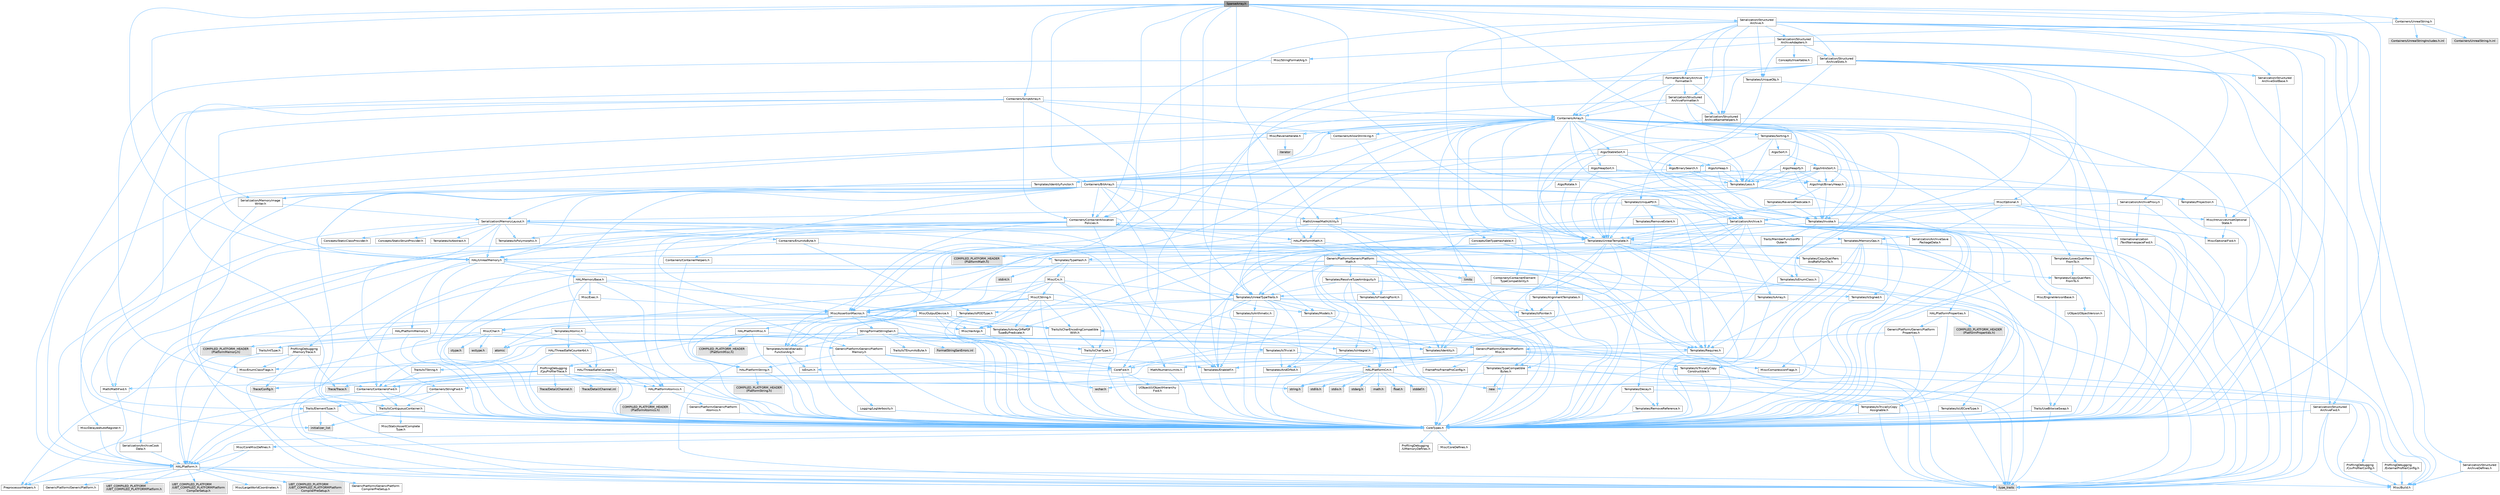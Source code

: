 digraph "SparseArray.h"
{
 // INTERACTIVE_SVG=YES
 // LATEX_PDF_SIZE
  bgcolor="transparent";
  edge [fontname=Helvetica,fontsize=10,labelfontname=Helvetica,labelfontsize=10];
  node [fontname=Helvetica,fontsize=10,shape=box,height=0.2,width=0.4];
  Node1 [id="Node000001",label="SparseArray.h",height=0.2,width=0.4,color="gray40", fillcolor="grey60", style="filled", fontcolor="black",tooltip=" "];
  Node1 -> Node2 [id="edge1_Node000001_Node000002",color="steelblue1",style="solid",tooltip=" "];
  Node2 [id="Node000002",label="CoreTypes.h",height=0.2,width=0.4,color="grey40", fillcolor="white", style="filled",URL="$dc/dec/CoreTypes_8h.html",tooltip=" "];
  Node2 -> Node3 [id="edge2_Node000002_Node000003",color="steelblue1",style="solid",tooltip=" "];
  Node3 [id="Node000003",label="HAL/Platform.h",height=0.2,width=0.4,color="grey40", fillcolor="white", style="filled",URL="$d9/dd0/Platform_8h.html",tooltip=" "];
  Node3 -> Node4 [id="edge3_Node000003_Node000004",color="steelblue1",style="solid",tooltip=" "];
  Node4 [id="Node000004",label="Misc/Build.h",height=0.2,width=0.4,color="grey40", fillcolor="white", style="filled",URL="$d3/dbb/Build_8h.html",tooltip=" "];
  Node3 -> Node5 [id="edge4_Node000003_Node000005",color="steelblue1",style="solid",tooltip=" "];
  Node5 [id="Node000005",label="Misc/LargeWorldCoordinates.h",height=0.2,width=0.4,color="grey40", fillcolor="white", style="filled",URL="$d2/dcb/LargeWorldCoordinates_8h.html",tooltip=" "];
  Node3 -> Node6 [id="edge5_Node000003_Node000006",color="steelblue1",style="solid",tooltip=" "];
  Node6 [id="Node000006",label="type_traits",height=0.2,width=0.4,color="grey60", fillcolor="#E0E0E0", style="filled",tooltip=" "];
  Node3 -> Node7 [id="edge6_Node000003_Node000007",color="steelblue1",style="solid",tooltip=" "];
  Node7 [id="Node000007",label="PreprocessorHelpers.h",height=0.2,width=0.4,color="grey40", fillcolor="white", style="filled",URL="$db/ddb/PreprocessorHelpers_8h.html",tooltip=" "];
  Node3 -> Node8 [id="edge7_Node000003_Node000008",color="steelblue1",style="solid",tooltip=" "];
  Node8 [id="Node000008",label="UBT_COMPILED_PLATFORM\l/UBT_COMPILED_PLATFORMPlatform\lCompilerPreSetup.h",height=0.2,width=0.4,color="grey60", fillcolor="#E0E0E0", style="filled",tooltip=" "];
  Node3 -> Node9 [id="edge8_Node000003_Node000009",color="steelblue1",style="solid",tooltip=" "];
  Node9 [id="Node000009",label="GenericPlatform/GenericPlatform\lCompilerPreSetup.h",height=0.2,width=0.4,color="grey40", fillcolor="white", style="filled",URL="$d9/dc8/GenericPlatformCompilerPreSetup_8h.html",tooltip=" "];
  Node3 -> Node10 [id="edge9_Node000003_Node000010",color="steelblue1",style="solid",tooltip=" "];
  Node10 [id="Node000010",label="GenericPlatform/GenericPlatform.h",height=0.2,width=0.4,color="grey40", fillcolor="white", style="filled",URL="$d6/d84/GenericPlatform_8h.html",tooltip=" "];
  Node3 -> Node11 [id="edge10_Node000003_Node000011",color="steelblue1",style="solid",tooltip=" "];
  Node11 [id="Node000011",label="UBT_COMPILED_PLATFORM\l/UBT_COMPILED_PLATFORMPlatform.h",height=0.2,width=0.4,color="grey60", fillcolor="#E0E0E0", style="filled",tooltip=" "];
  Node3 -> Node12 [id="edge11_Node000003_Node000012",color="steelblue1",style="solid",tooltip=" "];
  Node12 [id="Node000012",label="UBT_COMPILED_PLATFORM\l/UBT_COMPILED_PLATFORMPlatform\lCompilerSetup.h",height=0.2,width=0.4,color="grey60", fillcolor="#E0E0E0", style="filled",tooltip=" "];
  Node2 -> Node13 [id="edge12_Node000002_Node000013",color="steelblue1",style="solid",tooltip=" "];
  Node13 [id="Node000013",label="ProfilingDebugging\l/UMemoryDefines.h",height=0.2,width=0.4,color="grey40", fillcolor="white", style="filled",URL="$d2/da2/UMemoryDefines_8h.html",tooltip=" "];
  Node2 -> Node14 [id="edge13_Node000002_Node000014",color="steelblue1",style="solid",tooltip=" "];
  Node14 [id="Node000014",label="Misc/CoreMiscDefines.h",height=0.2,width=0.4,color="grey40", fillcolor="white", style="filled",URL="$da/d38/CoreMiscDefines_8h.html",tooltip=" "];
  Node14 -> Node3 [id="edge14_Node000014_Node000003",color="steelblue1",style="solid",tooltip=" "];
  Node14 -> Node7 [id="edge15_Node000014_Node000007",color="steelblue1",style="solid",tooltip=" "];
  Node2 -> Node15 [id="edge16_Node000002_Node000015",color="steelblue1",style="solid",tooltip=" "];
  Node15 [id="Node000015",label="Misc/CoreDefines.h",height=0.2,width=0.4,color="grey40", fillcolor="white", style="filled",URL="$d3/dd2/CoreDefines_8h.html",tooltip=" "];
  Node1 -> Node16 [id="edge17_Node000001_Node000016",color="steelblue1",style="solid",tooltip=" "];
  Node16 [id="Node000016",label="Misc/AssertionMacros.h",height=0.2,width=0.4,color="grey40", fillcolor="white", style="filled",URL="$d0/dfa/AssertionMacros_8h.html",tooltip=" "];
  Node16 -> Node2 [id="edge18_Node000016_Node000002",color="steelblue1",style="solid",tooltip=" "];
  Node16 -> Node3 [id="edge19_Node000016_Node000003",color="steelblue1",style="solid",tooltip=" "];
  Node16 -> Node17 [id="edge20_Node000016_Node000017",color="steelblue1",style="solid",tooltip=" "];
  Node17 [id="Node000017",label="HAL/PlatformMisc.h",height=0.2,width=0.4,color="grey40", fillcolor="white", style="filled",URL="$d0/df5/PlatformMisc_8h.html",tooltip=" "];
  Node17 -> Node2 [id="edge21_Node000017_Node000002",color="steelblue1",style="solid",tooltip=" "];
  Node17 -> Node18 [id="edge22_Node000017_Node000018",color="steelblue1",style="solid",tooltip=" "];
  Node18 [id="Node000018",label="GenericPlatform/GenericPlatform\lMisc.h",height=0.2,width=0.4,color="grey40", fillcolor="white", style="filled",URL="$db/d9a/GenericPlatformMisc_8h.html",tooltip=" "];
  Node18 -> Node19 [id="edge23_Node000018_Node000019",color="steelblue1",style="solid",tooltip=" "];
  Node19 [id="Node000019",label="Containers/StringFwd.h",height=0.2,width=0.4,color="grey40", fillcolor="white", style="filled",URL="$df/d37/StringFwd_8h.html",tooltip=" "];
  Node19 -> Node2 [id="edge24_Node000019_Node000002",color="steelblue1",style="solid",tooltip=" "];
  Node19 -> Node20 [id="edge25_Node000019_Node000020",color="steelblue1",style="solid",tooltip=" "];
  Node20 [id="Node000020",label="Traits/ElementType.h",height=0.2,width=0.4,color="grey40", fillcolor="white", style="filled",URL="$d5/d4f/ElementType_8h.html",tooltip=" "];
  Node20 -> Node3 [id="edge26_Node000020_Node000003",color="steelblue1",style="solid",tooltip=" "];
  Node20 -> Node21 [id="edge27_Node000020_Node000021",color="steelblue1",style="solid",tooltip=" "];
  Node21 [id="Node000021",label="initializer_list",height=0.2,width=0.4,color="grey60", fillcolor="#E0E0E0", style="filled",tooltip=" "];
  Node20 -> Node6 [id="edge28_Node000020_Node000006",color="steelblue1",style="solid",tooltip=" "];
  Node19 -> Node22 [id="edge29_Node000019_Node000022",color="steelblue1",style="solid",tooltip=" "];
  Node22 [id="Node000022",label="Traits/IsContiguousContainer.h",height=0.2,width=0.4,color="grey40", fillcolor="white", style="filled",URL="$d5/d3c/IsContiguousContainer_8h.html",tooltip=" "];
  Node22 -> Node2 [id="edge30_Node000022_Node000002",color="steelblue1",style="solid",tooltip=" "];
  Node22 -> Node23 [id="edge31_Node000022_Node000023",color="steelblue1",style="solid",tooltip=" "];
  Node23 [id="Node000023",label="Misc/StaticAssertComplete\lType.h",height=0.2,width=0.4,color="grey40", fillcolor="white", style="filled",URL="$d5/d4e/StaticAssertCompleteType_8h.html",tooltip=" "];
  Node22 -> Node21 [id="edge32_Node000022_Node000021",color="steelblue1",style="solid",tooltip=" "];
  Node18 -> Node24 [id="edge33_Node000018_Node000024",color="steelblue1",style="solid",tooltip=" "];
  Node24 [id="Node000024",label="CoreFwd.h",height=0.2,width=0.4,color="grey40", fillcolor="white", style="filled",URL="$d1/d1e/CoreFwd_8h.html",tooltip=" "];
  Node24 -> Node2 [id="edge34_Node000024_Node000002",color="steelblue1",style="solid",tooltip=" "];
  Node24 -> Node25 [id="edge35_Node000024_Node000025",color="steelblue1",style="solid",tooltip=" "];
  Node25 [id="Node000025",label="Containers/ContainersFwd.h",height=0.2,width=0.4,color="grey40", fillcolor="white", style="filled",URL="$d4/d0a/ContainersFwd_8h.html",tooltip=" "];
  Node25 -> Node3 [id="edge36_Node000025_Node000003",color="steelblue1",style="solid",tooltip=" "];
  Node25 -> Node2 [id="edge37_Node000025_Node000002",color="steelblue1",style="solid",tooltip=" "];
  Node25 -> Node22 [id="edge38_Node000025_Node000022",color="steelblue1",style="solid",tooltip=" "];
  Node24 -> Node26 [id="edge39_Node000024_Node000026",color="steelblue1",style="solid",tooltip=" "];
  Node26 [id="Node000026",label="Math/MathFwd.h",height=0.2,width=0.4,color="grey40", fillcolor="white", style="filled",URL="$d2/d10/MathFwd_8h.html",tooltip=" "];
  Node26 -> Node3 [id="edge40_Node000026_Node000003",color="steelblue1",style="solid",tooltip=" "];
  Node24 -> Node27 [id="edge41_Node000024_Node000027",color="steelblue1",style="solid",tooltip=" "];
  Node27 [id="Node000027",label="UObject/UObjectHierarchy\lFwd.h",height=0.2,width=0.4,color="grey40", fillcolor="white", style="filled",URL="$d3/d13/UObjectHierarchyFwd_8h.html",tooltip=" "];
  Node18 -> Node2 [id="edge42_Node000018_Node000002",color="steelblue1",style="solid",tooltip=" "];
  Node18 -> Node28 [id="edge43_Node000018_Node000028",color="steelblue1",style="solid",tooltip=" "];
  Node28 [id="Node000028",label="FramePro/FrameProConfig.h",height=0.2,width=0.4,color="grey40", fillcolor="white", style="filled",URL="$d7/d90/FrameProConfig_8h.html",tooltip=" "];
  Node18 -> Node29 [id="edge44_Node000018_Node000029",color="steelblue1",style="solid",tooltip=" "];
  Node29 [id="Node000029",label="HAL/PlatformCrt.h",height=0.2,width=0.4,color="grey40", fillcolor="white", style="filled",URL="$d8/d75/PlatformCrt_8h.html",tooltip=" "];
  Node29 -> Node30 [id="edge45_Node000029_Node000030",color="steelblue1",style="solid",tooltip=" "];
  Node30 [id="Node000030",label="new",height=0.2,width=0.4,color="grey60", fillcolor="#E0E0E0", style="filled",tooltip=" "];
  Node29 -> Node31 [id="edge46_Node000029_Node000031",color="steelblue1",style="solid",tooltip=" "];
  Node31 [id="Node000031",label="wchar.h",height=0.2,width=0.4,color="grey60", fillcolor="#E0E0E0", style="filled",tooltip=" "];
  Node29 -> Node32 [id="edge47_Node000029_Node000032",color="steelblue1",style="solid",tooltip=" "];
  Node32 [id="Node000032",label="stddef.h",height=0.2,width=0.4,color="grey60", fillcolor="#E0E0E0", style="filled",tooltip=" "];
  Node29 -> Node33 [id="edge48_Node000029_Node000033",color="steelblue1",style="solid",tooltip=" "];
  Node33 [id="Node000033",label="stdlib.h",height=0.2,width=0.4,color="grey60", fillcolor="#E0E0E0", style="filled",tooltip=" "];
  Node29 -> Node34 [id="edge49_Node000029_Node000034",color="steelblue1",style="solid",tooltip=" "];
  Node34 [id="Node000034",label="stdio.h",height=0.2,width=0.4,color="grey60", fillcolor="#E0E0E0", style="filled",tooltip=" "];
  Node29 -> Node35 [id="edge50_Node000029_Node000035",color="steelblue1",style="solid",tooltip=" "];
  Node35 [id="Node000035",label="stdarg.h",height=0.2,width=0.4,color="grey60", fillcolor="#E0E0E0", style="filled",tooltip=" "];
  Node29 -> Node36 [id="edge51_Node000029_Node000036",color="steelblue1",style="solid",tooltip=" "];
  Node36 [id="Node000036",label="math.h",height=0.2,width=0.4,color="grey60", fillcolor="#E0E0E0", style="filled",tooltip=" "];
  Node29 -> Node37 [id="edge52_Node000029_Node000037",color="steelblue1",style="solid",tooltip=" "];
  Node37 [id="Node000037",label="float.h",height=0.2,width=0.4,color="grey60", fillcolor="#E0E0E0", style="filled",tooltip=" "];
  Node29 -> Node38 [id="edge53_Node000029_Node000038",color="steelblue1",style="solid",tooltip=" "];
  Node38 [id="Node000038",label="string.h",height=0.2,width=0.4,color="grey60", fillcolor="#E0E0E0", style="filled",tooltip=" "];
  Node18 -> Node39 [id="edge54_Node000018_Node000039",color="steelblue1",style="solid",tooltip=" "];
  Node39 [id="Node000039",label="Math/NumericLimits.h",height=0.2,width=0.4,color="grey40", fillcolor="white", style="filled",URL="$df/d1b/NumericLimits_8h.html",tooltip=" "];
  Node39 -> Node2 [id="edge55_Node000039_Node000002",color="steelblue1",style="solid",tooltip=" "];
  Node18 -> Node40 [id="edge56_Node000018_Node000040",color="steelblue1",style="solid",tooltip=" "];
  Node40 [id="Node000040",label="Misc/CompressionFlags.h",height=0.2,width=0.4,color="grey40", fillcolor="white", style="filled",URL="$d9/d76/CompressionFlags_8h.html",tooltip=" "];
  Node18 -> Node41 [id="edge57_Node000018_Node000041",color="steelblue1",style="solid",tooltip=" "];
  Node41 [id="Node000041",label="Misc/EnumClassFlags.h",height=0.2,width=0.4,color="grey40", fillcolor="white", style="filled",URL="$d8/de7/EnumClassFlags_8h.html",tooltip=" "];
  Node18 -> Node42 [id="edge58_Node000018_Node000042",color="steelblue1",style="solid",tooltip=" "];
  Node42 [id="Node000042",label="ProfilingDebugging\l/CsvProfilerConfig.h",height=0.2,width=0.4,color="grey40", fillcolor="white", style="filled",URL="$d3/d88/CsvProfilerConfig_8h.html",tooltip=" "];
  Node42 -> Node4 [id="edge59_Node000042_Node000004",color="steelblue1",style="solid",tooltip=" "];
  Node18 -> Node43 [id="edge60_Node000018_Node000043",color="steelblue1",style="solid",tooltip=" "];
  Node43 [id="Node000043",label="ProfilingDebugging\l/ExternalProfilerConfig.h",height=0.2,width=0.4,color="grey40", fillcolor="white", style="filled",URL="$d3/dbb/ExternalProfilerConfig_8h.html",tooltip=" "];
  Node43 -> Node4 [id="edge61_Node000043_Node000004",color="steelblue1",style="solid",tooltip=" "];
  Node17 -> Node44 [id="edge62_Node000017_Node000044",color="steelblue1",style="solid",tooltip=" "];
  Node44 [id="Node000044",label="COMPILED_PLATFORM_HEADER\l(PlatformMisc.h)",height=0.2,width=0.4,color="grey60", fillcolor="#E0E0E0", style="filled",tooltip=" "];
  Node17 -> Node45 [id="edge63_Node000017_Node000045",color="steelblue1",style="solid",tooltip=" "];
  Node45 [id="Node000045",label="ProfilingDebugging\l/CpuProfilerTrace.h",height=0.2,width=0.4,color="grey40", fillcolor="white", style="filled",URL="$da/dcb/CpuProfilerTrace_8h.html",tooltip=" "];
  Node45 -> Node2 [id="edge64_Node000045_Node000002",color="steelblue1",style="solid",tooltip=" "];
  Node45 -> Node25 [id="edge65_Node000045_Node000025",color="steelblue1",style="solid",tooltip=" "];
  Node45 -> Node46 [id="edge66_Node000045_Node000046",color="steelblue1",style="solid",tooltip=" "];
  Node46 [id="Node000046",label="HAL/PlatformAtomics.h",height=0.2,width=0.4,color="grey40", fillcolor="white", style="filled",URL="$d3/d36/PlatformAtomics_8h.html",tooltip=" "];
  Node46 -> Node2 [id="edge67_Node000046_Node000002",color="steelblue1",style="solid",tooltip=" "];
  Node46 -> Node47 [id="edge68_Node000046_Node000047",color="steelblue1",style="solid",tooltip=" "];
  Node47 [id="Node000047",label="GenericPlatform/GenericPlatform\lAtomics.h",height=0.2,width=0.4,color="grey40", fillcolor="white", style="filled",URL="$da/d72/GenericPlatformAtomics_8h.html",tooltip=" "];
  Node47 -> Node2 [id="edge69_Node000047_Node000002",color="steelblue1",style="solid",tooltip=" "];
  Node46 -> Node48 [id="edge70_Node000046_Node000048",color="steelblue1",style="solid",tooltip=" "];
  Node48 [id="Node000048",label="COMPILED_PLATFORM_HEADER\l(PlatformAtomics.h)",height=0.2,width=0.4,color="grey60", fillcolor="#E0E0E0", style="filled",tooltip=" "];
  Node45 -> Node7 [id="edge71_Node000045_Node000007",color="steelblue1",style="solid",tooltip=" "];
  Node45 -> Node4 [id="edge72_Node000045_Node000004",color="steelblue1",style="solid",tooltip=" "];
  Node45 -> Node49 [id="edge73_Node000045_Node000049",color="steelblue1",style="solid",tooltip=" "];
  Node49 [id="Node000049",label="Trace/Config.h",height=0.2,width=0.4,color="grey60", fillcolor="#E0E0E0", style="filled",tooltip=" "];
  Node45 -> Node50 [id="edge74_Node000045_Node000050",color="steelblue1",style="solid",tooltip=" "];
  Node50 [id="Node000050",label="Trace/Detail/Channel.h",height=0.2,width=0.4,color="grey60", fillcolor="#E0E0E0", style="filled",tooltip=" "];
  Node45 -> Node51 [id="edge75_Node000045_Node000051",color="steelblue1",style="solid",tooltip=" "];
  Node51 [id="Node000051",label="Trace/Detail/Channel.inl",height=0.2,width=0.4,color="grey60", fillcolor="#E0E0E0", style="filled",tooltip=" "];
  Node45 -> Node52 [id="edge76_Node000045_Node000052",color="steelblue1",style="solid",tooltip=" "];
  Node52 [id="Node000052",label="Trace/Trace.h",height=0.2,width=0.4,color="grey60", fillcolor="#E0E0E0", style="filled",tooltip=" "];
  Node16 -> Node7 [id="edge77_Node000016_Node000007",color="steelblue1",style="solid",tooltip=" "];
  Node16 -> Node53 [id="edge78_Node000016_Node000053",color="steelblue1",style="solid",tooltip=" "];
  Node53 [id="Node000053",label="Templates/EnableIf.h",height=0.2,width=0.4,color="grey40", fillcolor="white", style="filled",URL="$d7/d60/EnableIf_8h.html",tooltip=" "];
  Node53 -> Node2 [id="edge79_Node000053_Node000002",color="steelblue1",style="solid",tooltip=" "];
  Node16 -> Node54 [id="edge80_Node000016_Node000054",color="steelblue1",style="solid",tooltip=" "];
  Node54 [id="Node000054",label="Templates/IsArrayOrRefOf\lTypeByPredicate.h",height=0.2,width=0.4,color="grey40", fillcolor="white", style="filled",URL="$d6/da1/IsArrayOrRefOfTypeByPredicate_8h.html",tooltip=" "];
  Node54 -> Node2 [id="edge81_Node000054_Node000002",color="steelblue1",style="solid",tooltip=" "];
  Node16 -> Node55 [id="edge82_Node000016_Node000055",color="steelblue1",style="solid",tooltip=" "];
  Node55 [id="Node000055",label="Templates/IsValidVariadic\lFunctionArg.h",height=0.2,width=0.4,color="grey40", fillcolor="white", style="filled",URL="$d0/dc8/IsValidVariadicFunctionArg_8h.html",tooltip=" "];
  Node55 -> Node2 [id="edge83_Node000055_Node000002",color="steelblue1",style="solid",tooltip=" "];
  Node55 -> Node56 [id="edge84_Node000055_Node000056",color="steelblue1",style="solid",tooltip=" "];
  Node56 [id="Node000056",label="IsEnum.h",height=0.2,width=0.4,color="grey40", fillcolor="white", style="filled",URL="$d4/de5/IsEnum_8h.html",tooltip=" "];
  Node55 -> Node6 [id="edge85_Node000055_Node000006",color="steelblue1",style="solid",tooltip=" "];
  Node16 -> Node57 [id="edge86_Node000016_Node000057",color="steelblue1",style="solid",tooltip=" "];
  Node57 [id="Node000057",label="Traits/IsCharEncodingCompatible\lWith.h",height=0.2,width=0.4,color="grey40", fillcolor="white", style="filled",URL="$df/dd1/IsCharEncodingCompatibleWith_8h.html",tooltip=" "];
  Node57 -> Node6 [id="edge87_Node000057_Node000006",color="steelblue1",style="solid",tooltip=" "];
  Node57 -> Node58 [id="edge88_Node000057_Node000058",color="steelblue1",style="solid",tooltip=" "];
  Node58 [id="Node000058",label="Traits/IsCharType.h",height=0.2,width=0.4,color="grey40", fillcolor="white", style="filled",URL="$db/d51/IsCharType_8h.html",tooltip=" "];
  Node58 -> Node2 [id="edge89_Node000058_Node000002",color="steelblue1",style="solid",tooltip=" "];
  Node16 -> Node59 [id="edge90_Node000016_Node000059",color="steelblue1",style="solid",tooltip=" "];
  Node59 [id="Node000059",label="Misc/VarArgs.h",height=0.2,width=0.4,color="grey40", fillcolor="white", style="filled",URL="$d5/d6f/VarArgs_8h.html",tooltip=" "];
  Node59 -> Node2 [id="edge91_Node000059_Node000002",color="steelblue1",style="solid",tooltip=" "];
  Node16 -> Node60 [id="edge92_Node000016_Node000060",color="steelblue1",style="solid",tooltip=" "];
  Node60 [id="Node000060",label="String/FormatStringSan.h",height=0.2,width=0.4,color="grey40", fillcolor="white", style="filled",URL="$d3/d8b/FormatStringSan_8h.html",tooltip=" "];
  Node60 -> Node6 [id="edge93_Node000060_Node000006",color="steelblue1",style="solid",tooltip=" "];
  Node60 -> Node2 [id="edge94_Node000060_Node000002",color="steelblue1",style="solid",tooltip=" "];
  Node60 -> Node61 [id="edge95_Node000060_Node000061",color="steelblue1",style="solid",tooltip=" "];
  Node61 [id="Node000061",label="Templates/Requires.h",height=0.2,width=0.4,color="grey40", fillcolor="white", style="filled",URL="$dc/d96/Requires_8h.html",tooltip=" "];
  Node61 -> Node53 [id="edge96_Node000061_Node000053",color="steelblue1",style="solid",tooltip=" "];
  Node61 -> Node6 [id="edge97_Node000061_Node000006",color="steelblue1",style="solid",tooltip=" "];
  Node60 -> Node62 [id="edge98_Node000060_Node000062",color="steelblue1",style="solid",tooltip=" "];
  Node62 [id="Node000062",label="Templates/Identity.h",height=0.2,width=0.4,color="grey40", fillcolor="white", style="filled",URL="$d0/dd5/Identity_8h.html",tooltip=" "];
  Node60 -> Node55 [id="edge99_Node000060_Node000055",color="steelblue1",style="solid",tooltip=" "];
  Node60 -> Node58 [id="edge100_Node000060_Node000058",color="steelblue1",style="solid",tooltip=" "];
  Node60 -> Node63 [id="edge101_Node000060_Node000063",color="steelblue1",style="solid",tooltip=" "];
  Node63 [id="Node000063",label="Traits/IsTEnumAsByte.h",height=0.2,width=0.4,color="grey40", fillcolor="white", style="filled",URL="$d1/de6/IsTEnumAsByte_8h.html",tooltip=" "];
  Node60 -> Node64 [id="edge102_Node000060_Node000064",color="steelblue1",style="solid",tooltip=" "];
  Node64 [id="Node000064",label="Traits/IsTString.h",height=0.2,width=0.4,color="grey40", fillcolor="white", style="filled",URL="$d0/df8/IsTString_8h.html",tooltip=" "];
  Node64 -> Node25 [id="edge103_Node000064_Node000025",color="steelblue1",style="solid",tooltip=" "];
  Node60 -> Node25 [id="edge104_Node000060_Node000025",color="steelblue1",style="solid",tooltip=" "];
  Node60 -> Node65 [id="edge105_Node000060_Node000065",color="steelblue1",style="solid",tooltip=" "];
  Node65 [id="Node000065",label="FormatStringSanErrors.inl",height=0.2,width=0.4,color="grey60", fillcolor="#E0E0E0", style="filled",tooltip=" "];
  Node16 -> Node66 [id="edge106_Node000016_Node000066",color="steelblue1",style="solid",tooltip=" "];
  Node66 [id="Node000066",label="atomic",height=0.2,width=0.4,color="grey60", fillcolor="#E0E0E0", style="filled",tooltip=" "];
  Node1 -> Node67 [id="edge107_Node000001_Node000067",color="steelblue1",style="solid",tooltip=" "];
  Node67 [id="Node000067",label="HAL/UnrealMemory.h",height=0.2,width=0.4,color="grey40", fillcolor="white", style="filled",URL="$d9/d96/UnrealMemory_8h.html",tooltip=" "];
  Node67 -> Node2 [id="edge108_Node000067_Node000002",color="steelblue1",style="solid",tooltip=" "];
  Node67 -> Node68 [id="edge109_Node000067_Node000068",color="steelblue1",style="solid",tooltip=" "];
  Node68 [id="Node000068",label="GenericPlatform/GenericPlatform\lMemory.h",height=0.2,width=0.4,color="grey40", fillcolor="white", style="filled",URL="$dd/d22/GenericPlatformMemory_8h.html",tooltip=" "];
  Node68 -> Node24 [id="edge110_Node000068_Node000024",color="steelblue1",style="solid",tooltip=" "];
  Node68 -> Node2 [id="edge111_Node000068_Node000002",color="steelblue1",style="solid",tooltip=" "];
  Node68 -> Node69 [id="edge112_Node000068_Node000069",color="steelblue1",style="solid",tooltip=" "];
  Node69 [id="Node000069",label="HAL/PlatformString.h",height=0.2,width=0.4,color="grey40", fillcolor="white", style="filled",URL="$db/db5/PlatformString_8h.html",tooltip=" "];
  Node69 -> Node2 [id="edge113_Node000069_Node000002",color="steelblue1",style="solid",tooltip=" "];
  Node69 -> Node70 [id="edge114_Node000069_Node000070",color="steelblue1",style="solid",tooltip=" "];
  Node70 [id="Node000070",label="COMPILED_PLATFORM_HEADER\l(PlatformString.h)",height=0.2,width=0.4,color="grey60", fillcolor="#E0E0E0", style="filled",tooltip=" "];
  Node68 -> Node38 [id="edge115_Node000068_Node000038",color="steelblue1",style="solid",tooltip=" "];
  Node68 -> Node31 [id="edge116_Node000068_Node000031",color="steelblue1",style="solid",tooltip=" "];
  Node67 -> Node71 [id="edge117_Node000067_Node000071",color="steelblue1",style="solid",tooltip=" "];
  Node71 [id="Node000071",label="HAL/MemoryBase.h",height=0.2,width=0.4,color="grey40", fillcolor="white", style="filled",URL="$d6/d9f/MemoryBase_8h.html",tooltip=" "];
  Node71 -> Node2 [id="edge118_Node000071_Node000002",color="steelblue1",style="solid",tooltip=" "];
  Node71 -> Node46 [id="edge119_Node000071_Node000046",color="steelblue1",style="solid",tooltip=" "];
  Node71 -> Node29 [id="edge120_Node000071_Node000029",color="steelblue1",style="solid",tooltip=" "];
  Node71 -> Node72 [id="edge121_Node000071_Node000072",color="steelblue1",style="solid",tooltip=" "];
  Node72 [id="Node000072",label="Misc/Exec.h",height=0.2,width=0.4,color="grey40", fillcolor="white", style="filled",URL="$de/ddb/Exec_8h.html",tooltip=" "];
  Node72 -> Node2 [id="edge122_Node000072_Node000002",color="steelblue1",style="solid",tooltip=" "];
  Node72 -> Node16 [id="edge123_Node000072_Node000016",color="steelblue1",style="solid",tooltip=" "];
  Node71 -> Node73 [id="edge124_Node000071_Node000073",color="steelblue1",style="solid",tooltip=" "];
  Node73 [id="Node000073",label="Misc/OutputDevice.h",height=0.2,width=0.4,color="grey40", fillcolor="white", style="filled",URL="$d7/d32/OutputDevice_8h.html",tooltip=" "];
  Node73 -> Node24 [id="edge125_Node000073_Node000024",color="steelblue1",style="solid",tooltip=" "];
  Node73 -> Node2 [id="edge126_Node000073_Node000002",color="steelblue1",style="solid",tooltip=" "];
  Node73 -> Node74 [id="edge127_Node000073_Node000074",color="steelblue1",style="solid",tooltip=" "];
  Node74 [id="Node000074",label="Logging/LogVerbosity.h",height=0.2,width=0.4,color="grey40", fillcolor="white", style="filled",URL="$d2/d8f/LogVerbosity_8h.html",tooltip=" "];
  Node74 -> Node2 [id="edge128_Node000074_Node000002",color="steelblue1",style="solid",tooltip=" "];
  Node73 -> Node59 [id="edge129_Node000073_Node000059",color="steelblue1",style="solid",tooltip=" "];
  Node73 -> Node54 [id="edge130_Node000073_Node000054",color="steelblue1",style="solid",tooltip=" "];
  Node73 -> Node55 [id="edge131_Node000073_Node000055",color="steelblue1",style="solid",tooltip=" "];
  Node73 -> Node57 [id="edge132_Node000073_Node000057",color="steelblue1",style="solid",tooltip=" "];
  Node71 -> Node75 [id="edge133_Node000071_Node000075",color="steelblue1",style="solid",tooltip=" "];
  Node75 [id="Node000075",label="Templates/Atomic.h",height=0.2,width=0.4,color="grey40", fillcolor="white", style="filled",URL="$d3/d91/Atomic_8h.html",tooltip=" "];
  Node75 -> Node76 [id="edge134_Node000075_Node000076",color="steelblue1",style="solid",tooltip=" "];
  Node76 [id="Node000076",label="HAL/ThreadSafeCounter.h",height=0.2,width=0.4,color="grey40", fillcolor="white", style="filled",URL="$dc/dc9/ThreadSafeCounter_8h.html",tooltip=" "];
  Node76 -> Node2 [id="edge135_Node000076_Node000002",color="steelblue1",style="solid",tooltip=" "];
  Node76 -> Node46 [id="edge136_Node000076_Node000046",color="steelblue1",style="solid",tooltip=" "];
  Node75 -> Node77 [id="edge137_Node000075_Node000077",color="steelblue1",style="solid",tooltip=" "];
  Node77 [id="Node000077",label="HAL/ThreadSafeCounter64.h",height=0.2,width=0.4,color="grey40", fillcolor="white", style="filled",URL="$d0/d12/ThreadSafeCounter64_8h.html",tooltip=" "];
  Node77 -> Node2 [id="edge138_Node000077_Node000002",color="steelblue1",style="solid",tooltip=" "];
  Node77 -> Node76 [id="edge139_Node000077_Node000076",color="steelblue1",style="solid",tooltip=" "];
  Node75 -> Node78 [id="edge140_Node000075_Node000078",color="steelblue1",style="solid",tooltip=" "];
  Node78 [id="Node000078",label="Templates/IsIntegral.h",height=0.2,width=0.4,color="grey40", fillcolor="white", style="filled",URL="$da/d64/IsIntegral_8h.html",tooltip=" "];
  Node78 -> Node2 [id="edge141_Node000078_Node000002",color="steelblue1",style="solid",tooltip=" "];
  Node75 -> Node79 [id="edge142_Node000075_Node000079",color="steelblue1",style="solid",tooltip=" "];
  Node79 [id="Node000079",label="Templates/IsTrivial.h",height=0.2,width=0.4,color="grey40", fillcolor="white", style="filled",URL="$da/d4c/IsTrivial_8h.html",tooltip=" "];
  Node79 -> Node80 [id="edge143_Node000079_Node000080",color="steelblue1",style="solid",tooltip=" "];
  Node80 [id="Node000080",label="Templates/AndOrNot.h",height=0.2,width=0.4,color="grey40", fillcolor="white", style="filled",URL="$db/d0a/AndOrNot_8h.html",tooltip=" "];
  Node80 -> Node2 [id="edge144_Node000080_Node000002",color="steelblue1",style="solid",tooltip=" "];
  Node79 -> Node81 [id="edge145_Node000079_Node000081",color="steelblue1",style="solid",tooltip=" "];
  Node81 [id="Node000081",label="Templates/IsTriviallyCopy\lConstructible.h",height=0.2,width=0.4,color="grey40", fillcolor="white", style="filled",URL="$d3/d78/IsTriviallyCopyConstructible_8h.html",tooltip=" "];
  Node81 -> Node2 [id="edge146_Node000081_Node000002",color="steelblue1",style="solid",tooltip=" "];
  Node81 -> Node6 [id="edge147_Node000081_Node000006",color="steelblue1",style="solid",tooltip=" "];
  Node79 -> Node82 [id="edge148_Node000079_Node000082",color="steelblue1",style="solid",tooltip=" "];
  Node82 [id="Node000082",label="Templates/IsTriviallyCopy\lAssignable.h",height=0.2,width=0.4,color="grey40", fillcolor="white", style="filled",URL="$d2/df2/IsTriviallyCopyAssignable_8h.html",tooltip=" "];
  Node82 -> Node2 [id="edge149_Node000082_Node000002",color="steelblue1",style="solid",tooltip=" "];
  Node82 -> Node6 [id="edge150_Node000082_Node000006",color="steelblue1",style="solid",tooltip=" "];
  Node79 -> Node6 [id="edge151_Node000079_Node000006",color="steelblue1",style="solid",tooltip=" "];
  Node75 -> Node83 [id="edge152_Node000075_Node000083",color="steelblue1",style="solid",tooltip=" "];
  Node83 [id="Node000083",label="Traits/IntType.h",height=0.2,width=0.4,color="grey40", fillcolor="white", style="filled",URL="$d7/deb/IntType_8h.html",tooltip=" "];
  Node83 -> Node3 [id="edge153_Node000083_Node000003",color="steelblue1",style="solid",tooltip=" "];
  Node75 -> Node66 [id="edge154_Node000075_Node000066",color="steelblue1",style="solid",tooltip=" "];
  Node67 -> Node84 [id="edge155_Node000067_Node000084",color="steelblue1",style="solid",tooltip=" "];
  Node84 [id="Node000084",label="HAL/PlatformMemory.h",height=0.2,width=0.4,color="grey40", fillcolor="white", style="filled",URL="$de/d68/PlatformMemory_8h.html",tooltip=" "];
  Node84 -> Node2 [id="edge156_Node000084_Node000002",color="steelblue1",style="solid",tooltip=" "];
  Node84 -> Node68 [id="edge157_Node000084_Node000068",color="steelblue1",style="solid",tooltip=" "];
  Node84 -> Node85 [id="edge158_Node000084_Node000085",color="steelblue1",style="solid",tooltip=" "];
  Node85 [id="Node000085",label="COMPILED_PLATFORM_HEADER\l(PlatformMemory.h)",height=0.2,width=0.4,color="grey60", fillcolor="#E0E0E0", style="filled",tooltip=" "];
  Node67 -> Node86 [id="edge159_Node000067_Node000086",color="steelblue1",style="solid",tooltip=" "];
  Node86 [id="Node000086",label="ProfilingDebugging\l/MemoryTrace.h",height=0.2,width=0.4,color="grey40", fillcolor="white", style="filled",URL="$da/dd7/MemoryTrace_8h.html",tooltip=" "];
  Node86 -> Node3 [id="edge160_Node000086_Node000003",color="steelblue1",style="solid",tooltip=" "];
  Node86 -> Node41 [id="edge161_Node000086_Node000041",color="steelblue1",style="solid",tooltip=" "];
  Node86 -> Node49 [id="edge162_Node000086_Node000049",color="steelblue1",style="solid",tooltip=" "];
  Node86 -> Node52 [id="edge163_Node000086_Node000052",color="steelblue1",style="solid",tooltip=" "];
  Node67 -> Node87 [id="edge164_Node000067_Node000087",color="steelblue1",style="solid",tooltip=" "];
  Node87 [id="Node000087",label="Templates/IsPointer.h",height=0.2,width=0.4,color="grey40", fillcolor="white", style="filled",URL="$d7/d05/IsPointer_8h.html",tooltip=" "];
  Node87 -> Node2 [id="edge165_Node000087_Node000002",color="steelblue1",style="solid",tooltip=" "];
  Node1 -> Node88 [id="edge166_Node000001_Node000088",color="steelblue1",style="solid",tooltip=" "];
  Node88 [id="Node000088",label="Templates/UnrealTypeTraits.h",height=0.2,width=0.4,color="grey40", fillcolor="white", style="filled",URL="$d2/d2d/UnrealTypeTraits_8h.html",tooltip=" "];
  Node88 -> Node2 [id="edge167_Node000088_Node000002",color="steelblue1",style="solid",tooltip=" "];
  Node88 -> Node87 [id="edge168_Node000088_Node000087",color="steelblue1",style="solid",tooltip=" "];
  Node88 -> Node16 [id="edge169_Node000088_Node000016",color="steelblue1",style="solid",tooltip=" "];
  Node88 -> Node80 [id="edge170_Node000088_Node000080",color="steelblue1",style="solid",tooltip=" "];
  Node88 -> Node53 [id="edge171_Node000088_Node000053",color="steelblue1",style="solid",tooltip=" "];
  Node88 -> Node89 [id="edge172_Node000088_Node000089",color="steelblue1",style="solid",tooltip=" "];
  Node89 [id="Node000089",label="Templates/IsArithmetic.h",height=0.2,width=0.4,color="grey40", fillcolor="white", style="filled",URL="$d2/d5d/IsArithmetic_8h.html",tooltip=" "];
  Node89 -> Node2 [id="edge173_Node000089_Node000002",color="steelblue1",style="solid",tooltip=" "];
  Node88 -> Node56 [id="edge174_Node000088_Node000056",color="steelblue1",style="solid",tooltip=" "];
  Node88 -> Node90 [id="edge175_Node000088_Node000090",color="steelblue1",style="solid",tooltip=" "];
  Node90 [id="Node000090",label="Templates/Models.h",height=0.2,width=0.4,color="grey40", fillcolor="white", style="filled",URL="$d3/d0c/Models_8h.html",tooltip=" "];
  Node90 -> Node62 [id="edge176_Node000090_Node000062",color="steelblue1",style="solid",tooltip=" "];
  Node88 -> Node91 [id="edge177_Node000088_Node000091",color="steelblue1",style="solid",tooltip=" "];
  Node91 [id="Node000091",label="Templates/IsPODType.h",height=0.2,width=0.4,color="grey40", fillcolor="white", style="filled",URL="$d7/db1/IsPODType_8h.html",tooltip=" "];
  Node91 -> Node2 [id="edge178_Node000091_Node000002",color="steelblue1",style="solid",tooltip=" "];
  Node88 -> Node92 [id="edge179_Node000088_Node000092",color="steelblue1",style="solid",tooltip=" "];
  Node92 [id="Node000092",label="Templates/IsUECoreType.h",height=0.2,width=0.4,color="grey40", fillcolor="white", style="filled",URL="$d1/db8/IsUECoreType_8h.html",tooltip=" "];
  Node92 -> Node2 [id="edge180_Node000092_Node000002",color="steelblue1",style="solid",tooltip=" "];
  Node92 -> Node6 [id="edge181_Node000092_Node000006",color="steelblue1",style="solid",tooltip=" "];
  Node88 -> Node81 [id="edge182_Node000088_Node000081",color="steelblue1",style="solid",tooltip=" "];
  Node1 -> Node93 [id="edge183_Node000001_Node000093",color="steelblue1",style="solid",tooltip=" "];
  Node93 [id="Node000093",label="Templates/UnrealTemplate.h",height=0.2,width=0.4,color="grey40", fillcolor="white", style="filled",URL="$d4/d24/UnrealTemplate_8h.html",tooltip=" "];
  Node93 -> Node2 [id="edge184_Node000093_Node000002",color="steelblue1",style="solid",tooltip=" "];
  Node93 -> Node87 [id="edge185_Node000093_Node000087",color="steelblue1",style="solid",tooltip=" "];
  Node93 -> Node67 [id="edge186_Node000093_Node000067",color="steelblue1",style="solid",tooltip=" "];
  Node93 -> Node94 [id="edge187_Node000093_Node000094",color="steelblue1",style="solid",tooltip=" "];
  Node94 [id="Node000094",label="Templates/CopyQualifiers\lAndRefsFromTo.h",height=0.2,width=0.4,color="grey40", fillcolor="white", style="filled",URL="$d3/db3/CopyQualifiersAndRefsFromTo_8h.html",tooltip=" "];
  Node94 -> Node95 [id="edge188_Node000094_Node000095",color="steelblue1",style="solid",tooltip=" "];
  Node95 [id="Node000095",label="Templates/CopyQualifiers\lFromTo.h",height=0.2,width=0.4,color="grey40", fillcolor="white", style="filled",URL="$d5/db4/CopyQualifiersFromTo_8h.html",tooltip=" "];
  Node93 -> Node88 [id="edge189_Node000093_Node000088",color="steelblue1",style="solid",tooltip=" "];
  Node93 -> Node96 [id="edge190_Node000093_Node000096",color="steelblue1",style="solid",tooltip=" "];
  Node96 [id="Node000096",label="Templates/RemoveReference.h",height=0.2,width=0.4,color="grey40", fillcolor="white", style="filled",URL="$da/dbe/RemoveReference_8h.html",tooltip=" "];
  Node96 -> Node2 [id="edge191_Node000096_Node000002",color="steelblue1",style="solid",tooltip=" "];
  Node93 -> Node61 [id="edge192_Node000093_Node000061",color="steelblue1",style="solid",tooltip=" "];
  Node93 -> Node97 [id="edge193_Node000093_Node000097",color="steelblue1",style="solid",tooltip=" "];
  Node97 [id="Node000097",label="Templates/TypeCompatible\lBytes.h",height=0.2,width=0.4,color="grey40", fillcolor="white", style="filled",URL="$df/d0a/TypeCompatibleBytes_8h.html",tooltip=" "];
  Node97 -> Node2 [id="edge194_Node000097_Node000002",color="steelblue1",style="solid",tooltip=" "];
  Node97 -> Node38 [id="edge195_Node000097_Node000038",color="steelblue1",style="solid",tooltip=" "];
  Node97 -> Node30 [id="edge196_Node000097_Node000030",color="steelblue1",style="solid",tooltip=" "];
  Node97 -> Node6 [id="edge197_Node000097_Node000006",color="steelblue1",style="solid",tooltip=" "];
  Node93 -> Node62 [id="edge198_Node000093_Node000062",color="steelblue1",style="solid",tooltip=" "];
  Node93 -> Node22 [id="edge199_Node000093_Node000022",color="steelblue1",style="solid",tooltip=" "];
  Node93 -> Node98 [id="edge200_Node000093_Node000098",color="steelblue1",style="solid",tooltip=" "];
  Node98 [id="Node000098",label="Traits/UseBitwiseSwap.h",height=0.2,width=0.4,color="grey40", fillcolor="white", style="filled",URL="$db/df3/UseBitwiseSwap_8h.html",tooltip=" "];
  Node98 -> Node2 [id="edge201_Node000098_Node000002",color="steelblue1",style="solid",tooltip=" "];
  Node98 -> Node6 [id="edge202_Node000098_Node000006",color="steelblue1",style="solid",tooltip=" "];
  Node93 -> Node6 [id="edge203_Node000093_Node000006",color="steelblue1",style="solid",tooltip=" "];
  Node1 -> Node99 [id="edge204_Node000001_Node000099",color="steelblue1",style="solid",tooltip=" "];
  Node99 [id="Node000099",label="Containers/ContainerAllocation\lPolicies.h",height=0.2,width=0.4,color="grey40", fillcolor="white", style="filled",URL="$d7/dff/ContainerAllocationPolicies_8h.html",tooltip=" "];
  Node99 -> Node2 [id="edge205_Node000099_Node000002",color="steelblue1",style="solid",tooltip=" "];
  Node99 -> Node100 [id="edge206_Node000099_Node000100",color="steelblue1",style="solid",tooltip=" "];
  Node100 [id="Node000100",label="Containers/ContainerHelpers.h",height=0.2,width=0.4,color="grey40", fillcolor="white", style="filled",URL="$d7/d33/ContainerHelpers_8h.html",tooltip=" "];
  Node100 -> Node2 [id="edge207_Node000100_Node000002",color="steelblue1",style="solid",tooltip=" "];
  Node99 -> Node99 [id="edge208_Node000099_Node000099",color="steelblue1",style="solid",tooltip=" "];
  Node99 -> Node101 [id="edge209_Node000099_Node000101",color="steelblue1",style="solid",tooltip=" "];
  Node101 [id="Node000101",label="HAL/PlatformMath.h",height=0.2,width=0.4,color="grey40", fillcolor="white", style="filled",URL="$dc/d53/PlatformMath_8h.html",tooltip=" "];
  Node101 -> Node2 [id="edge210_Node000101_Node000002",color="steelblue1",style="solid",tooltip=" "];
  Node101 -> Node102 [id="edge211_Node000101_Node000102",color="steelblue1",style="solid",tooltip=" "];
  Node102 [id="Node000102",label="GenericPlatform/GenericPlatform\lMath.h",height=0.2,width=0.4,color="grey40", fillcolor="white", style="filled",URL="$d5/d79/GenericPlatformMath_8h.html",tooltip=" "];
  Node102 -> Node2 [id="edge212_Node000102_Node000002",color="steelblue1",style="solid",tooltip=" "];
  Node102 -> Node25 [id="edge213_Node000102_Node000025",color="steelblue1",style="solid",tooltip=" "];
  Node102 -> Node29 [id="edge214_Node000102_Node000029",color="steelblue1",style="solid",tooltip=" "];
  Node102 -> Node80 [id="edge215_Node000102_Node000080",color="steelblue1",style="solid",tooltip=" "];
  Node102 -> Node103 [id="edge216_Node000102_Node000103",color="steelblue1",style="solid",tooltip=" "];
  Node103 [id="Node000103",label="Templates/Decay.h",height=0.2,width=0.4,color="grey40", fillcolor="white", style="filled",URL="$dd/d0f/Decay_8h.html",tooltip=" "];
  Node103 -> Node2 [id="edge217_Node000103_Node000002",color="steelblue1",style="solid",tooltip=" "];
  Node103 -> Node96 [id="edge218_Node000103_Node000096",color="steelblue1",style="solid",tooltip=" "];
  Node103 -> Node6 [id="edge219_Node000103_Node000006",color="steelblue1",style="solid",tooltip=" "];
  Node102 -> Node104 [id="edge220_Node000102_Node000104",color="steelblue1",style="solid",tooltip=" "];
  Node104 [id="Node000104",label="Templates/IsFloatingPoint.h",height=0.2,width=0.4,color="grey40", fillcolor="white", style="filled",URL="$d3/d11/IsFloatingPoint_8h.html",tooltip=" "];
  Node104 -> Node2 [id="edge221_Node000104_Node000002",color="steelblue1",style="solid",tooltip=" "];
  Node102 -> Node88 [id="edge222_Node000102_Node000088",color="steelblue1",style="solid",tooltip=" "];
  Node102 -> Node61 [id="edge223_Node000102_Node000061",color="steelblue1",style="solid",tooltip=" "];
  Node102 -> Node105 [id="edge224_Node000102_Node000105",color="steelblue1",style="solid",tooltip=" "];
  Node105 [id="Node000105",label="Templates/ResolveTypeAmbiguity.h",height=0.2,width=0.4,color="grey40", fillcolor="white", style="filled",URL="$df/d1f/ResolveTypeAmbiguity_8h.html",tooltip=" "];
  Node105 -> Node2 [id="edge225_Node000105_Node000002",color="steelblue1",style="solid",tooltip=" "];
  Node105 -> Node104 [id="edge226_Node000105_Node000104",color="steelblue1",style="solid",tooltip=" "];
  Node105 -> Node88 [id="edge227_Node000105_Node000088",color="steelblue1",style="solid",tooltip=" "];
  Node105 -> Node106 [id="edge228_Node000105_Node000106",color="steelblue1",style="solid",tooltip=" "];
  Node106 [id="Node000106",label="Templates/IsSigned.h",height=0.2,width=0.4,color="grey40", fillcolor="white", style="filled",URL="$d8/dd8/IsSigned_8h.html",tooltip=" "];
  Node106 -> Node2 [id="edge229_Node000106_Node000002",color="steelblue1",style="solid",tooltip=" "];
  Node105 -> Node78 [id="edge230_Node000105_Node000078",color="steelblue1",style="solid",tooltip=" "];
  Node105 -> Node61 [id="edge231_Node000105_Node000061",color="steelblue1",style="solid",tooltip=" "];
  Node102 -> Node97 [id="edge232_Node000102_Node000097",color="steelblue1",style="solid",tooltip=" "];
  Node102 -> Node107 [id="edge233_Node000102_Node000107",color="steelblue1",style="solid",tooltip=" "];
  Node107 [id="Node000107",label="limits",height=0.2,width=0.4,color="grey60", fillcolor="#E0E0E0", style="filled",tooltip=" "];
  Node102 -> Node6 [id="edge234_Node000102_Node000006",color="steelblue1",style="solid",tooltip=" "];
  Node101 -> Node108 [id="edge235_Node000101_Node000108",color="steelblue1",style="solid",tooltip=" "];
  Node108 [id="Node000108",label="COMPILED_PLATFORM_HEADER\l(PlatformMath.h)",height=0.2,width=0.4,color="grey60", fillcolor="#E0E0E0", style="filled",tooltip=" "];
  Node99 -> Node67 [id="edge236_Node000099_Node000067",color="steelblue1",style="solid",tooltip=" "];
  Node99 -> Node39 [id="edge237_Node000099_Node000039",color="steelblue1",style="solid",tooltip=" "];
  Node99 -> Node16 [id="edge238_Node000099_Node000016",color="steelblue1",style="solid",tooltip=" "];
  Node99 -> Node109 [id="edge239_Node000099_Node000109",color="steelblue1",style="solid",tooltip=" "];
  Node109 [id="Node000109",label="Templates/IsPolymorphic.h",height=0.2,width=0.4,color="grey40", fillcolor="white", style="filled",URL="$dc/d20/IsPolymorphic_8h.html",tooltip=" "];
  Node99 -> Node110 [id="edge240_Node000099_Node000110",color="steelblue1",style="solid",tooltip=" "];
  Node110 [id="Node000110",label="Templates/MemoryOps.h",height=0.2,width=0.4,color="grey40", fillcolor="white", style="filled",URL="$db/dea/MemoryOps_8h.html",tooltip=" "];
  Node110 -> Node2 [id="edge241_Node000110_Node000002",color="steelblue1",style="solid",tooltip=" "];
  Node110 -> Node67 [id="edge242_Node000110_Node000067",color="steelblue1",style="solid",tooltip=" "];
  Node110 -> Node82 [id="edge243_Node000110_Node000082",color="steelblue1",style="solid",tooltip=" "];
  Node110 -> Node81 [id="edge244_Node000110_Node000081",color="steelblue1",style="solid",tooltip=" "];
  Node110 -> Node61 [id="edge245_Node000110_Node000061",color="steelblue1",style="solid",tooltip=" "];
  Node110 -> Node88 [id="edge246_Node000110_Node000088",color="steelblue1",style="solid",tooltip=" "];
  Node110 -> Node98 [id="edge247_Node000110_Node000098",color="steelblue1",style="solid",tooltip=" "];
  Node110 -> Node30 [id="edge248_Node000110_Node000030",color="steelblue1",style="solid",tooltip=" "];
  Node110 -> Node6 [id="edge249_Node000110_Node000006",color="steelblue1",style="solid",tooltip=" "];
  Node99 -> Node97 [id="edge250_Node000099_Node000097",color="steelblue1",style="solid",tooltip=" "];
  Node99 -> Node6 [id="edge251_Node000099_Node000006",color="steelblue1",style="solid",tooltip=" "];
  Node1 -> Node111 [id="edge252_Node000001_Node000111",color="steelblue1",style="solid",tooltip=" "];
  Node111 [id="Node000111",label="Templates/Less.h",height=0.2,width=0.4,color="grey40", fillcolor="white", style="filled",URL="$de/dc8/Less_8h.html",tooltip=" "];
  Node111 -> Node2 [id="edge253_Node000111_Node000002",color="steelblue1",style="solid",tooltip=" "];
  Node111 -> Node93 [id="edge254_Node000111_Node000093",color="steelblue1",style="solid",tooltip=" "];
  Node1 -> Node112 [id="edge255_Node000001_Node000112",color="steelblue1",style="solid",tooltip=" "];
  Node112 [id="Node000112",label="Containers/Array.h",height=0.2,width=0.4,color="grey40", fillcolor="white", style="filled",URL="$df/dd0/Array_8h.html",tooltip=" "];
  Node112 -> Node2 [id="edge256_Node000112_Node000002",color="steelblue1",style="solid",tooltip=" "];
  Node112 -> Node16 [id="edge257_Node000112_Node000016",color="steelblue1",style="solid",tooltip=" "];
  Node112 -> Node113 [id="edge258_Node000112_Node000113",color="steelblue1",style="solid",tooltip=" "];
  Node113 [id="Node000113",label="Misc/IntrusiveUnsetOptional\lState.h",height=0.2,width=0.4,color="grey40", fillcolor="white", style="filled",URL="$d2/d0a/IntrusiveUnsetOptionalState_8h.html",tooltip=" "];
  Node113 -> Node114 [id="edge259_Node000113_Node000114",color="steelblue1",style="solid",tooltip=" "];
  Node114 [id="Node000114",label="Misc/OptionalFwd.h",height=0.2,width=0.4,color="grey40", fillcolor="white", style="filled",URL="$dc/d50/OptionalFwd_8h.html",tooltip=" "];
  Node112 -> Node115 [id="edge260_Node000112_Node000115",color="steelblue1",style="solid",tooltip=" "];
  Node115 [id="Node000115",label="Misc/ReverseIterate.h",height=0.2,width=0.4,color="grey40", fillcolor="white", style="filled",URL="$db/de3/ReverseIterate_8h.html",tooltip=" "];
  Node115 -> Node3 [id="edge261_Node000115_Node000003",color="steelblue1",style="solid",tooltip=" "];
  Node115 -> Node116 [id="edge262_Node000115_Node000116",color="steelblue1",style="solid",tooltip=" "];
  Node116 [id="Node000116",label="iterator",height=0.2,width=0.4,color="grey60", fillcolor="#E0E0E0", style="filled",tooltip=" "];
  Node112 -> Node67 [id="edge263_Node000112_Node000067",color="steelblue1",style="solid",tooltip=" "];
  Node112 -> Node88 [id="edge264_Node000112_Node000088",color="steelblue1",style="solid",tooltip=" "];
  Node112 -> Node93 [id="edge265_Node000112_Node000093",color="steelblue1",style="solid",tooltip=" "];
  Node112 -> Node117 [id="edge266_Node000112_Node000117",color="steelblue1",style="solid",tooltip=" "];
  Node117 [id="Node000117",label="Containers/AllowShrinking.h",height=0.2,width=0.4,color="grey40", fillcolor="white", style="filled",URL="$d7/d1a/AllowShrinking_8h.html",tooltip=" "];
  Node117 -> Node2 [id="edge267_Node000117_Node000002",color="steelblue1",style="solid",tooltip=" "];
  Node112 -> Node99 [id="edge268_Node000112_Node000099",color="steelblue1",style="solid",tooltip=" "];
  Node112 -> Node118 [id="edge269_Node000112_Node000118",color="steelblue1",style="solid",tooltip=" "];
  Node118 [id="Node000118",label="Containers/ContainerElement\lTypeCompatibility.h",height=0.2,width=0.4,color="grey40", fillcolor="white", style="filled",URL="$df/ddf/ContainerElementTypeCompatibility_8h.html",tooltip=" "];
  Node118 -> Node2 [id="edge270_Node000118_Node000002",color="steelblue1",style="solid",tooltip=" "];
  Node118 -> Node88 [id="edge271_Node000118_Node000088",color="steelblue1",style="solid",tooltip=" "];
  Node112 -> Node119 [id="edge272_Node000112_Node000119",color="steelblue1",style="solid",tooltip=" "];
  Node119 [id="Node000119",label="Serialization/Archive.h",height=0.2,width=0.4,color="grey40", fillcolor="white", style="filled",URL="$d7/d3b/Archive_8h.html",tooltip=" "];
  Node119 -> Node24 [id="edge273_Node000119_Node000024",color="steelblue1",style="solid",tooltip=" "];
  Node119 -> Node2 [id="edge274_Node000119_Node000002",color="steelblue1",style="solid",tooltip=" "];
  Node119 -> Node120 [id="edge275_Node000119_Node000120",color="steelblue1",style="solid",tooltip=" "];
  Node120 [id="Node000120",label="HAL/PlatformProperties.h",height=0.2,width=0.4,color="grey40", fillcolor="white", style="filled",URL="$d9/db0/PlatformProperties_8h.html",tooltip=" "];
  Node120 -> Node2 [id="edge276_Node000120_Node000002",color="steelblue1",style="solid",tooltip=" "];
  Node120 -> Node121 [id="edge277_Node000120_Node000121",color="steelblue1",style="solid",tooltip=" "];
  Node121 [id="Node000121",label="GenericPlatform/GenericPlatform\lProperties.h",height=0.2,width=0.4,color="grey40", fillcolor="white", style="filled",URL="$d2/dcd/GenericPlatformProperties_8h.html",tooltip=" "];
  Node121 -> Node2 [id="edge278_Node000121_Node000002",color="steelblue1",style="solid",tooltip=" "];
  Node121 -> Node18 [id="edge279_Node000121_Node000018",color="steelblue1",style="solid",tooltip=" "];
  Node120 -> Node122 [id="edge280_Node000120_Node000122",color="steelblue1",style="solid",tooltip=" "];
  Node122 [id="Node000122",label="COMPILED_PLATFORM_HEADER\l(PlatformProperties.h)",height=0.2,width=0.4,color="grey60", fillcolor="#E0E0E0", style="filled",tooltip=" "];
  Node119 -> Node123 [id="edge281_Node000119_Node000123",color="steelblue1",style="solid",tooltip=" "];
  Node123 [id="Node000123",label="Internationalization\l/TextNamespaceFwd.h",height=0.2,width=0.4,color="grey40", fillcolor="white", style="filled",URL="$d8/d97/TextNamespaceFwd_8h.html",tooltip=" "];
  Node123 -> Node2 [id="edge282_Node000123_Node000002",color="steelblue1",style="solid",tooltip=" "];
  Node119 -> Node26 [id="edge283_Node000119_Node000026",color="steelblue1",style="solid",tooltip=" "];
  Node119 -> Node16 [id="edge284_Node000119_Node000016",color="steelblue1",style="solid",tooltip=" "];
  Node119 -> Node4 [id="edge285_Node000119_Node000004",color="steelblue1",style="solid",tooltip=" "];
  Node119 -> Node40 [id="edge286_Node000119_Node000040",color="steelblue1",style="solid",tooltip=" "];
  Node119 -> Node124 [id="edge287_Node000119_Node000124",color="steelblue1",style="solid",tooltip=" "];
  Node124 [id="Node000124",label="Misc/EngineVersionBase.h",height=0.2,width=0.4,color="grey40", fillcolor="white", style="filled",URL="$d5/d2b/EngineVersionBase_8h.html",tooltip=" "];
  Node124 -> Node2 [id="edge288_Node000124_Node000002",color="steelblue1",style="solid",tooltip=" "];
  Node119 -> Node59 [id="edge289_Node000119_Node000059",color="steelblue1",style="solid",tooltip=" "];
  Node119 -> Node125 [id="edge290_Node000119_Node000125",color="steelblue1",style="solid",tooltip=" "];
  Node125 [id="Node000125",label="Serialization/ArchiveCook\lData.h",height=0.2,width=0.4,color="grey40", fillcolor="white", style="filled",URL="$dc/db6/ArchiveCookData_8h.html",tooltip=" "];
  Node125 -> Node3 [id="edge291_Node000125_Node000003",color="steelblue1",style="solid",tooltip=" "];
  Node119 -> Node126 [id="edge292_Node000119_Node000126",color="steelblue1",style="solid",tooltip=" "];
  Node126 [id="Node000126",label="Serialization/ArchiveSave\lPackageData.h",height=0.2,width=0.4,color="grey40", fillcolor="white", style="filled",URL="$d1/d37/ArchiveSavePackageData_8h.html",tooltip=" "];
  Node119 -> Node53 [id="edge293_Node000119_Node000053",color="steelblue1",style="solid",tooltip=" "];
  Node119 -> Node54 [id="edge294_Node000119_Node000054",color="steelblue1",style="solid",tooltip=" "];
  Node119 -> Node127 [id="edge295_Node000119_Node000127",color="steelblue1",style="solid",tooltip=" "];
  Node127 [id="Node000127",label="Templates/IsEnumClass.h",height=0.2,width=0.4,color="grey40", fillcolor="white", style="filled",URL="$d7/d15/IsEnumClass_8h.html",tooltip=" "];
  Node127 -> Node2 [id="edge296_Node000127_Node000002",color="steelblue1",style="solid",tooltip=" "];
  Node127 -> Node80 [id="edge297_Node000127_Node000080",color="steelblue1",style="solid",tooltip=" "];
  Node119 -> Node106 [id="edge298_Node000119_Node000106",color="steelblue1",style="solid",tooltip=" "];
  Node119 -> Node55 [id="edge299_Node000119_Node000055",color="steelblue1",style="solid",tooltip=" "];
  Node119 -> Node93 [id="edge300_Node000119_Node000093",color="steelblue1",style="solid",tooltip=" "];
  Node119 -> Node57 [id="edge301_Node000119_Node000057",color="steelblue1",style="solid",tooltip=" "];
  Node119 -> Node128 [id="edge302_Node000119_Node000128",color="steelblue1",style="solid",tooltip=" "];
  Node128 [id="Node000128",label="UObject/ObjectVersion.h",height=0.2,width=0.4,color="grey40", fillcolor="white", style="filled",URL="$da/d63/ObjectVersion_8h.html",tooltip=" "];
  Node128 -> Node2 [id="edge303_Node000128_Node000002",color="steelblue1",style="solid",tooltip=" "];
  Node112 -> Node129 [id="edge304_Node000112_Node000129",color="steelblue1",style="solid",tooltip=" "];
  Node129 [id="Node000129",label="Serialization/MemoryImage\lWriter.h",height=0.2,width=0.4,color="grey40", fillcolor="white", style="filled",URL="$d0/d08/MemoryImageWriter_8h.html",tooltip=" "];
  Node129 -> Node2 [id="edge305_Node000129_Node000002",color="steelblue1",style="solid",tooltip=" "];
  Node129 -> Node130 [id="edge306_Node000129_Node000130",color="steelblue1",style="solid",tooltip=" "];
  Node130 [id="Node000130",label="Serialization/MemoryLayout.h",height=0.2,width=0.4,color="grey40", fillcolor="white", style="filled",URL="$d7/d66/MemoryLayout_8h.html",tooltip=" "];
  Node130 -> Node131 [id="edge307_Node000130_Node000131",color="steelblue1",style="solid",tooltip=" "];
  Node131 [id="Node000131",label="Concepts/StaticClassProvider.h",height=0.2,width=0.4,color="grey40", fillcolor="white", style="filled",URL="$dd/d83/StaticClassProvider_8h.html",tooltip=" "];
  Node130 -> Node132 [id="edge308_Node000130_Node000132",color="steelblue1",style="solid",tooltip=" "];
  Node132 [id="Node000132",label="Concepts/StaticStructProvider.h",height=0.2,width=0.4,color="grey40", fillcolor="white", style="filled",URL="$d5/d77/StaticStructProvider_8h.html",tooltip=" "];
  Node130 -> Node133 [id="edge309_Node000130_Node000133",color="steelblue1",style="solid",tooltip=" "];
  Node133 [id="Node000133",label="Containers/EnumAsByte.h",height=0.2,width=0.4,color="grey40", fillcolor="white", style="filled",URL="$d6/d9a/EnumAsByte_8h.html",tooltip=" "];
  Node133 -> Node2 [id="edge310_Node000133_Node000002",color="steelblue1",style="solid",tooltip=" "];
  Node133 -> Node91 [id="edge311_Node000133_Node000091",color="steelblue1",style="solid",tooltip=" "];
  Node133 -> Node134 [id="edge312_Node000133_Node000134",color="steelblue1",style="solid",tooltip=" "];
  Node134 [id="Node000134",label="Templates/TypeHash.h",height=0.2,width=0.4,color="grey40", fillcolor="white", style="filled",URL="$d1/d62/TypeHash_8h.html",tooltip=" "];
  Node134 -> Node2 [id="edge313_Node000134_Node000002",color="steelblue1",style="solid",tooltip=" "];
  Node134 -> Node61 [id="edge314_Node000134_Node000061",color="steelblue1",style="solid",tooltip=" "];
  Node134 -> Node135 [id="edge315_Node000134_Node000135",color="steelblue1",style="solid",tooltip=" "];
  Node135 [id="Node000135",label="Misc/Crc.h",height=0.2,width=0.4,color="grey40", fillcolor="white", style="filled",URL="$d4/dd2/Crc_8h.html",tooltip=" "];
  Node135 -> Node2 [id="edge316_Node000135_Node000002",color="steelblue1",style="solid",tooltip=" "];
  Node135 -> Node69 [id="edge317_Node000135_Node000069",color="steelblue1",style="solid",tooltip=" "];
  Node135 -> Node16 [id="edge318_Node000135_Node000016",color="steelblue1",style="solid",tooltip=" "];
  Node135 -> Node136 [id="edge319_Node000135_Node000136",color="steelblue1",style="solid",tooltip=" "];
  Node136 [id="Node000136",label="Misc/CString.h",height=0.2,width=0.4,color="grey40", fillcolor="white", style="filled",URL="$d2/d49/CString_8h.html",tooltip=" "];
  Node136 -> Node2 [id="edge320_Node000136_Node000002",color="steelblue1",style="solid",tooltip=" "];
  Node136 -> Node29 [id="edge321_Node000136_Node000029",color="steelblue1",style="solid",tooltip=" "];
  Node136 -> Node69 [id="edge322_Node000136_Node000069",color="steelblue1",style="solid",tooltip=" "];
  Node136 -> Node16 [id="edge323_Node000136_Node000016",color="steelblue1",style="solid",tooltip=" "];
  Node136 -> Node137 [id="edge324_Node000136_Node000137",color="steelblue1",style="solid",tooltip=" "];
  Node137 [id="Node000137",label="Misc/Char.h",height=0.2,width=0.4,color="grey40", fillcolor="white", style="filled",URL="$d0/d58/Char_8h.html",tooltip=" "];
  Node137 -> Node2 [id="edge325_Node000137_Node000002",color="steelblue1",style="solid",tooltip=" "];
  Node137 -> Node83 [id="edge326_Node000137_Node000083",color="steelblue1",style="solid",tooltip=" "];
  Node137 -> Node138 [id="edge327_Node000137_Node000138",color="steelblue1",style="solid",tooltip=" "];
  Node138 [id="Node000138",label="ctype.h",height=0.2,width=0.4,color="grey60", fillcolor="#E0E0E0", style="filled",tooltip=" "];
  Node137 -> Node139 [id="edge328_Node000137_Node000139",color="steelblue1",style="solid",tooltip=" "];
  Node139 [id="Node000139",label="wctype.h",height=0.2,width=0.4,color="grey60", fillcolor="#E0E0E0", style="filled",tooltip=" "];
  Node137 -> Node6 [id="edge329_Node000137_Node000006",color="steelblue1",style="solid",tooltip=" "];
  Node136 -> Node59 [id="edge330_Node000136_Node000059",color="steelblue1",style="solid",tooltip=" "];
  Node136 -> Node54 [id="edge331_Node000136_Node000054",color="steelblue1",style="solid",tooltip=" "];
  Node136 -> Node55 [id="edge332_Node000136_Node000055",color="steelblue1",style="solid",tooltip=" "];
  Node136 -> Node57 [id="edge333_Node000136_Node000057",color="steelblue1",style="solid",tooltip=" "];
  Node135 -> Node137 [id="edge334_Node000135_Node000137",color="steelblue1",style="solid",tooltip=" "];
  Node135 -> Node88 [id="edge335_Node000135_Node000088",color="steelblue1",style="solid",tooltip=" "];
  Node135 -> Node58 [id="edge336_Node000135_Node000058",color="steelblue1",style="solid",tooltip=" "];
  Node134 -> Node140 [id="edge337_Node000134_Node000140",color="steelblue1",style="solid",tooltip=" "];
  Node140 [id="Node000140",label="stdint.h",height=0.2,width=0.4,color="grey60", fillcolor="#E0E0E0", style="filled",tooltip=" "];
  Node134 -> Node6 [id="edge338_Node000134_Node000006",color="steelblue1",style="solid",tooltip=" "];
  Node130 -> Node19 [id="edge339_Node000130_Node000019",color="steelblue1",style="solid",tooltip=" "];
  Node130 -> Node67 [id="edge340_Node000130_Node000067",color="steelblue1",style="solid",tooltip=" "];
  Node130 -> Node141 [id="edge341_Node000130_Node000141",color="steelblue1",style="solid",tooltip=" "];
  Node141 [id="Node000141",label="Misc/DelayedAutoRegister.h",height=0.2,width=0.4,color="grey40", fillcolor="white", style="filled",URL="$d1/dda/DelayedAutoRegister_8h.html",tooltip=" "];
  Node141 -> Node3 [id="edge342_Node000141_Node000003",color="steelblue1",style="solid",tooltip=" "];
  Node130 -> Node53 [id="edge343_Node000130_Node000053",color="steelblue1",style="solid",tooltip=" "];
  Node130 -> Node142 [id="edge344_Node000130_Node000142",color="steelblue1",style="solid",tooltip=" "];
  Node142 [id="Node000142",label="Templates/IsAbstract.h",height=0.2,width=0.4,color="grey40", fillcolor="white", style="filled",URL="$d8/db7/IsAbstract_8h.html",tooltip=" "];
  Node130 -> Node109 [id="edge345_Node000130_Node000109",color="steelblue1",style="solid",tooltip=" "];
  Node130 -> Node90 [id="edge346_Node000130_Node000090",color="steelblue1",style="solid",tooltip=" "];
  Node130 -> Node93 [id="edge347_Node000130_Node000093",color="steelblue1",style="solid",tooltip=" "];
  Node112 -> Node143 [id="edge348_Node000112_Node000143",color="steelblue1",style="solid",tooltip=" "];
  Node143 [id="Node000143",label="Algo/Heapify.h",height=0.2,width=0.4,color="grey40", fillcolor="white", style="filled",URL="$d0/d2a/Heapify_8h.html",tooltip=" "];
  Node143 -> Node144 [id="edge349_Node000143_Node000144",color="steelblue1",style="solid",tooltip=" "];
  Node144 [id="Node000144",label="Algo/Impl/BinaryHeap.h",height=0.2,width=0.4,color="grey40", fillcolor="white", style="filled",URL="$d7/da3/Algo_2Impl_2BinaryHeap_8h.html",tooltip=" "];
  Node144 -> Node145 [id="edge350_Node000144_Node000145",color="steelblue1",style="solid",tooltip=" "];
  Node145 [id="Node000145",label="Templates/Invoke.h",height=0.2,width=0.4,color="grey40", fillcolor="white", style="filled",URL="$d7/deb/Invoke_8h.html",tooltip=" "];
  Node145 -> Node2 [id="edge351_Node000145_Node000002",color="steelblue1",style="solid",tooltip=" "];
  Node145 -> Node146 [id="edge352_Node000145_Node000146",color="steelblue1",style="solid",tooltip=" "];
  Node146 [id="Node000146",label="Traits/MemberFunctionPtr\lOuter.h",height=0.2,width=0.4,color="grey40", fillcolor="white", style="filled",URL="$db/da7/MemberFunctionPtrOuter_8h.html",tooltip=" "];
  Node145 -> Node93 [id="edge353_Node000145_Node000093",color="steelblue1",style="solid",tooltip=" "];
  Node145 -> Node6 [id="edge354_Node000145_Node000006",color="steelblue1",style="solid",tooltip=" "];
  Node144 -> Node147 [id="edge355_Node000144_Node000147",color="steelblue1",style="solid",tooltip=" "];
  Node147 [id="Node000147",label="Templates/Projection.h",height=0.2,width=0.4,color="grey40", fillcolor="white", style="filled",URL="$d7/df0/Projection_8h.html",tooltip=" "];
  Node147 -> Node6 [id="edge356_Node000147_Node000006",color="steelblue1",style="solid",tooltip=" "];
  Node144 -> Node148 [id="edge357_Node000144_Node000148",color="steelblue1",style="solid",tooltip=" "];
  Node148 [id="Node000148",label="Templates/ReversePredicate.h",height=0.2,width=0.4,color="grey40", fillcolor="white", style="filled",URL="$d8/d28/ReversePredicate_8h.html",tooltip=" "];
  Node148 -> Node145 [id="edge358_Node000148_Node000145",color="steelblue1",style="solid",tooltip=" "];
  Node148 -> Node93 [id="edge359_Node000148_Node000093",color="steelblue1",style="solid",tooltip=" "];
  Node144 -> Node6 [id="edge360_Node000144_Node000006",color="steelblue1",style="solid",tooltip=" "];
  Node143 -> Node149 [id="edge361_Node000143_Node000149",color="steelblue1",style="solid",tooltip=" "];
  Node149 [id="Node000149",label="Templates/IdentityFunctor.h",height=0.2,width=0.4,color="grey40", fillcolor="white", style="filled",URL="$d7/d2e/IdentityFunctor_8h.html",tooltip=" "];
  Node149 -> Node3 [id="edge362_Node000149_Node000003",color="steelblue1",style="solid",tooltip=" "];
  Node143 -> Node145 [id="edge363_Node000143_Node000145",color="steelblue1",style="solid",tooltip=" "];
  Node143 -> Node111 [id="edge364_Node000143_Node000111",color="steelblue1",style="solid",tooltip=" "];
  Node143 -> Node93 [id="edge365_Node000143_Node000093",color="steelblue1",style="solid",tooltip=" "];
  Node112 -> Node150 [id="edge366_Node000112_Node000150",color="steelblue1",style="solid",tooltip=" "];
  Node150 [id="Node000150",label="Algo/HeapSort.h",height=0.2,width=0.4,color="grey40", fillcolor="white", style="filled",URL="$d3/d92/HeapSort_8h.html",tooltip=" "];
  Node150 -> Node144 [id="edge367_Node000150_Node000144",color="steelblue1",style="solid",tooltip=" "];
  Node150 -> Node149 [id="edge368_Node000150_Node000149",color="steelblue1",style="solid",tooltip=" "];
  Node150 -> Node111 [id="edge369_Node000150_Node000111",color="steelblue1",style="solid",tooltip=" "];
  Node150 -> Node93 [id="edge370_Node000150_Node000093",color="steelblue1",style="solid",tooltip=" "];
  Node112 -> Node151 [id="edge371_Node000112_Node000151",color="steelblue1",style="solid",tooltip=" "];
  Node151 [id="Node000151",label="Algo/IsHeap.h",height=0.2,width=0.4,color="grey40", fillcolor="white", style="filled",URL="$de/d32/IsHeap_8h.html",tooltip=" "];
  Node151 -> Node144 [id="edge372_Node000151_Node000144",color="steelblue1",style="solid",tooltip=" "];
  Node151 -> Node149 [id="edge373_Node000151_Node000149",color="steelblue1",style="solid",tooltip=" "];
  Node151 -> Node145 [id="edge374_Node000151_Node000145",color="steelblue1",style="solid",tooltip=" "];
  Node151 -> Node111 [id="edge375_Node000151_Node000111",color="steelblue1",style="solid",tooltip=" "];
  Node151 -> Node93 [id="edge376_Node000151_Node000093",color="steelblue1",style="solid",tooltip=" "];
  Node112 -> Node144 [id="edge377_Node000112_Node000144",color="steelblue1",style="solid",tooltip=" "];
  Node112 -> Node152 [id="edge378_Node000112_Node000152",color="steelblue1",style="solid",tooltip=" "];
  Node152 [id="Node000152",label="Algo/StableSort.h",height=0.2,width=0.4,color="grey40", fillcolor="white", style="filled",URL="$d7/d3c/StableSort_8h.html",tooltip=" "];
  Node152 -> Node153 [id="edge379_Node000152_Node000153",color="steelblue1",style="solid",tooltip=" "];
  Node153 [id="Node000153",label="Algo/BinarySearch.h",height=0.2,width=0.4,color="grey40", fillcolor="white", style="filled",URL="$db/db4/BinarySearch_8h.html",tooltip=" "];
  Node153 -> Node149 [id="edge380_Node000153_Node000149",color="steelblue1",style="solid",tooltip=" "];
  Node153 -> Node145 [id="edge381_Node000153_Node000145",color="steelblue1",style="solid",tooltip=" "];
  Node153 -> Node111 [id="edge382_Node000153_Node000111",color="steelblue1",style="solid",tooltip=" "];
  Node152 -> Node154 [id="edge383_Node000152_Node000154",color="steelblue1",style="solid",tooltip=" "];
  Node154 [id="Node000154",label="Algo/Rotate.h",height=0.2,width=0.4,color="grey40", fillcolor="white", style="filled",URL="$dd/da7/Rotate_8h.html",tooltip=" "];
  Node154 -> Node93 [id="edge384_Node000154_Node000093",color="steelblue1",style="solid",tooltip=" "];
  Node152 -> Node149 [id="edge385_Node000152_Node000149",color="steelblue1",style="solid",tooltip=" "];
  Node152 -> Node145 [id="edge386_Node000152_Node000145",color="steelblue1",style="solid",tooltip=" "];
  Node152 -> Node111 [id="edge387_Node000152_Node000111",color="steelblue1",style="solid",tooltip=" "];
  Node152 -> Node93 [id="edge388_Node000152_Node000093",color="steelblue1",style="solid",tooltip=" "];
  Node112 -> Node155 [id="edge389_Node000112_Node000155",color="steelblue1",style="solid",tooltip=" "];
  Node155 [id="Node000155",label="Concepts/GetTypeHashable.h",height=0.2,width=0.4,color="grey40", fillcolor="white", style="filled",URL="$d3/da2/GetTypeHashable_8h.html",tooltip=" "];
  Node155 -> Node2 [id="edge390_Node000155_Node000002",color="steelblue1",style="solid",tooltip=" "];
  Node155 -> Node134 [id="edge391_Node000155_Node000134",color="steelblue1",style="solid",tooltip=" "];
  Node112 -> Node149 [id="edge392_Node000112_Node000149",color="steelblue1",style="solid",tooltip=" "];
  Node112 -> Node145 [id="edge393_Node000112_Node000145",color="steelblue1",style="solid",tooltip=" "];
  Node112 -> Node111 [id="edge394_Node000112_Node000111",color="steelblue1",style="solid",tooltip=" "];
  Node112 -> Node156 [id="edge395_Node000112_Node000156",color="steelblue1",style="solid",tooltip=" "];
  Node156 [id="Node000156",label="Templates/LosesQualifiers\lFromTo.h",height=0.2,width=0.4,color="grey40", fillcolor="white", style="filled",URL="$d2/db3/LosesQualifiersFromTo_8h.html",tooltip=" "];
  Node156 -> Node95 [id="edge396_Node000156_Node000095",color="steelblue1",style="solid",tooltip=" "];
  Node156 -> Node6 [id="edge397_Node000156_Node000006",color="steelblue1",style="solid",tooltip=" "];
  Node112 -> Node61 [id="edge398_Node000112_Node000061",color="steelblue1",style="solid",tooltip=" "];
  Node112 -> Node157 [id="edge399_Node000112_Node000157",color="steelblue1",style="solid",tooltip=" "];
  Node157 [id="Node000157",label="Templates/Sorting.h",height=0.2,width=0.4,color="grey40", fillcolor="white", style="filled",URL="$d3/d9e/Sorting_8h.html",tooltip=" "];
  Node157 -> Node2 [id="edge400_Node000157_Node000002",color="steelblue1",style="solid",tooltip=" "];
  Node157 -> Node153 [id="edge401_Node000157_Node000153",color="steelblue1",style="solid",tooltip=" "];
  Node157 -> Node158 [id="edge402_Node000157_Node000158",color="steelblue1",style="solid",tooltip=" "];
  Node158 [id="Node000158",label="Algo/Sort.h",height=0.2,width=0.4,color="grey40", fillcolor="white", style="filled",URL="$d1/d87/Sort_8h.html",tooltip=" "];
  Node158 -> Node159 [id="edge403_Node000158_Node000159",color="steelblue1",style="solid",tooltip=" "];
  Node159 [id="Node000159",label="Algo/IntroSort.h",height=0.2,width=0.4,color="grey40", fillcolor="white", style="filled",URL="$d3/db3/IntroSort_8h.html",tooltip=" "];
  Node159 -> Node144 [id="edge404_Node000159_Node000144",color="steelblue1",style="solid",tooltip=" "];
  Node159 -> Node160 [id="edge405_Node000159_Node000160",color="steelblue1",style="solid",tooltip=" "];
  Node160 [id="Node000160",label="Math/UnrealMathUtility.h",height=0.2,width=0.4,color="grey40", fillcolor="white", style="filled",URL="$db/db8/UnrealMathUtility_8h.html",tooltip=" "];
  Node160 -> Node2 [id="edge406_Node000160_Node000002",color="steelblue1",style="solid",tooltip=" "];
  Node160 -> Node16 [id="edge407_Node000160_Node000016",color="steelblue1",style="solid",tooltip=" "];
  Node160 -> Node101 [id="edge408_Node000160_Node000101",color="steelblue1",style="solid",tooltip=" "];
  Node160 -> Node26 [id="edge409_Node000160_Node000026",color="steelblue1",style="solid",tooltip=" "];
  Node160 -> Node62 [id="edge410_Node000160_Node000062",color="steelblue1",style="solid",tooltip=" "];
  Node160 -> Node61 [id="edge411_Node000160_Node000061",color="steelblue1",style="solid",tooltip=" "];
  Node159 -> Node149 [id="edge412_Node000159_Node000149",color="steelblue1",style="solid",tooltip=" "];
  Node159 -> Node145 [id="edge413_Node000159_Node000145",color="steelblue1",style="solid",tooltip=" "];
  Node159 -> Node147 [id="edge414_Node000159_Node000147",color="steelblue1",style="solid",tooltip=" "];
  Node159 -> Node111 [id="edge415_Node000159_Node000111",color="steelblue1",style="solid",tooltip=" "];
  Node159 -> Node93 [id="edge416_Node000159_Node000093",color="steelblue1",style="solid",tooltip=" "];
  Node157 -> Node101 [id="edge417_Node000157_Node000101",color="steelblue1",style="solid",tooltip=" "];
  Node157 -> Node111 [id="edge418_Node000157_Node000111",color="steelblue1",style="solid",tooltip=" "];
  Node112 -> Node161 [id="edge419_Node000112_Node000161",color="steelblue1",style="solid",tooltip=" "];
  Node161 [id="Node000161",label="Templates/AlignmentTemplates.h",height=0.2,width=0.4,color="grey40", fillcolor="white", style="filled",URL="$dd/d32/AlignmentTemplates_8h.html",tooltip=" "];
  Node161 -> Node2 [id="edge420_Node000161_Node000002",color="steelblue1",style="solid",tooltip=" "];
  Node161 -> Node78 [id="edge421_Node000161_Node000078",color="steelblue1",style="solid",tooltip=" "];
  Node161 -> Node87 [id="edge422_Node000161_Node000087",color="steelblue1",style="solid",tooltip=" "];
  Node112 -> Node20 [id="edge423_Node000112_Node000020",color="steelblue1",style="solid",tooltip=" "];
  Node112 -> Node107 [id="edge424_Node000112_Node000107",color="steelblue1",style="solid",tooltip=" "];
  Node112 -> Node6 [id="edge425_Node000112_Node000006",color="steelblue1",style="solid",tooltip=" "];
  Node1 -> Node160 [id="edge426_Node000001_Node000160",color="steelblue1",style="solid",tooltip=" "];
  Node1 -> Node162 [id="edge427_Node000001_Node000162",color="steelblue1",style="solid",tooltip=" "];
  Node162 [id="Node000162",label="Containers/ScriptArray.h",height=0.2,width=0.4,color="grey40", fillcolor="white", style="filled",URL="$dc/daf/ScriptArray_8h.html",tooltip=" "];
  Node162 -> Node2 [id="edge428_Node000162_Node000002",color="steelblue1",style="solid",tooltip=" "];
  Node162 -> Node16 [id="edge429_Node000162_Node000016",color="steelblue1",style="solid",tooltip=" "];
  Node162 -> Node67 [id="edge430_Node000162_Node000067",color="steelblue1",style="solid",tooltip=" "];
  Node162 -> Node117 [id="edge431_Node000162_Node000117",color="steelblue1",style="solid",tooltip=" "];
  Node162 -> Node99 [id="edge432_Node000162_Node000099",color="steelblue1",style="solid",tooltip=" "];
  Node162 -> Node112 [id="edge433_Node000162_Node000112",color="steelblue1",style="solid",tooltip=" "];
  Node162 -> Node21 [id="edge434_Node000162_Node000021",color="steelblue1",style="solid",tooltip=" "];
  Node1 -> Node163 [id="edge435_Node000001_Node000163",color="steelblue1",style="solid",tooltip=" "];
  Node163 [id="Node000163",label="Containers/BitArray.h",height=0.2,width=0.4,color="grey40", fillcolor="white", style="filled",URL="$d1/de4/BitArray_8h.html",tooltip=" "];
  Node163 -> Node99 [id="edge436_Node000163_Node000099",color="steelblue1",style="solid",tooltip=" "];
  Node163 -> Node2 [id="edge437_Node000163_Node000002",color="steelblue1",style="solid",tooltip=" "];
  Node163 -> Node46 [id="edge438_Node000163_Node000046",color="steelblue1",style="solid",tooltip=" "];
  Node163 -> Node67 [id="edge439_Node000163_Node000067",color="steelblue1",style="solid",tooltip=" "];
  Node163 -> Node160 [id="edge440_Node000163_Node000160",color="steelblue1",style="solid",tooltip=" "];
  Node163 -> Node16 [id="edge441_Node000163_Node000016",color="steelblue1",style="solid",tooltip=" "];
  Node163 -> Node41 [id="edge442_Node000163_Node000041",color="steelblue1",style="solid",tooltip=" "];
  Node163 -> Node119 [id="edge443_Node000163_Node000119",color="steelblue1",style="solid",tooltip=" "];
  Node163 -> Node129 [id="edge444_Node000163_Node000129",color="steelblue1",style="solid",tooltip=" "];
  Node163 -> Node130 [id="edge445_Node000163_Node000130",color="steelblue1",style="solid",tooltip=" "];
  Node163 -> Node53 [id="edge446_Node000163_Node000053",color="steelblue1",style="solid",tooltip=" "];
  Node163 -> Node145 [id="edge447_Node000163_Node000145",color="steelblue1",style="solid",tooltip=" "];
  Node163 -> Node93 [id="edge448_Node000163_Node000093",color="steelblue1",style="solid",tooltip=" "];
  Node163 -> Node88 [id="edge449_Node000163_Node000088",color="steelblue1",style="solid",tooltip=" "];
  Node1 -> Node164 [id="edge450_Node000001_Node000164",color="steelblue1",style="solid",tooltip=" "];
  Node164 [id="Node000164",label="Serialization/Structured\lArchive.h",height=0.2,width=0.4,color="grey40", fillcolor="white", style="filled",URL="$d9/d1e/StructuredArchive_8h.html",tooltip=" "];
  Node164 -> Node112 [id="edge451_Node000164_Node000112",color="steelblue1",style="solid",tooltip=" "];
  Node164 -> Node99 [id="edge452_Node000164_Node000099",color="steelblue1",style="solid",tooltip=" "];
  Node164 -> Node2 [id="edge453_Node000164_Node000002",color="steelblue1",style="solid",tooltip=" "];
  Node164 -> Node165 [id="edge454_Node000164_Node000165",color="steelblue1",style="solid",tooltip=" "];
  Node165 [id="Node000165",label="Formatters/BinaryArchive\lFormatter.h",height=0.2,width=0.4,color="grey40", fillcolor="white", style="filled",URL="$d2/d01/BinaryArchiveFormatter_8h.html",tooltip=" "];
  Node165 -> Node112 [id="edge455_Node000165_Node000112",color="steelblue1",style="solid",tooltip=" "];
  Node165 -> Node3 [id="edge456_Node000165_Node000003",color="steelblue1",style="solid",tooltip=" "];
  Node165 -> Node119 [id="edge457_Node000165_Node000119",color="steelblue1",style="solid",tooltip=" "];
  Node165 -> Node166 [id="edge458_Node000165_Node000166",color="steelblue1",style="solid",tooltip=" "];
  Node166 [id="Node000166",label="Serialization/Structured\lArchiveFormatter.h",height=0.2,width=0.4,color="grey40", fillcolor="white", style="filled",URL="$db/dfe/StructuredArchiveFormatter_8h.html",tooltip=" "];
  Node166 -> Node112 [id="edge459_Node000166_Node000112",color="steelblue1",style="solid",tooltip=" "];
  Node166 -> Node24 [id="edge460_Node000166_Node000024",color="steelblue1",style="solid",tooltip=" "];
  Node166 -> Node2 [id="edge461_Node000166_Node000002",color="steelblue1",style="solid",tooltip=" "];
  Node166 -> Node167 [id="edge462_Node000166_Node000167",color="steelblue1",style="solid",tooltip=" "];
  Node167 [id="Node000167",label="Serialization/Structured\lArchiveNameHelpers.h",height=0.2,width=0.4,color="grey40", fillcolor="white", style="filled",URL="$d0/d7b/StructuredArchiveNameHelpers_8h.html",tooltip=" "];
  Node167 -> Node2 [id="edge463_Node000167_Node000002",color="steelblue1",style="solid",tooltip=" "];
  Node167 -> Node62 [id="edge464_Node000167_Node000062",color="steelblue1",style="solid",tooltip=" "];
  Node165 -> Node167 [id="edge465_Node000165_Node000167",color="steelblue1",style="solid",tooltip=" "];
  Node164 -> Node4 [id="edge466_Node000164_Node000004",color="steelblue1",style="solid",tooltip=" "];
  Node164 -> Node119 [id="edge467_Node000164_Node000119",color="steelblue1",style="solid",tooltip=" "];
  Node164 -> Node168 [id="edge468_Node000164_Node000168",color="steelblue1",style="solid",tooltip=" "];
  Node168 [id="Node000168",label="Serialization/Structured\lArchiveAdapters.h",height=0.2,width=0.4,color="grey40", fillcolor="white", style="filled",URL="$d3/de1/StructuredArchiveAdapters_8h.html",tooltip=" "];
  Node168 -> Node2 [id="edge469_Node000168_Node000002",color="steelblue1",style="solid",tooltip=" "];
  Node168 -> Node169 [id="edge470_Node000168_Node000169",color="steelblue1",style="solid",tooltip=" "];
  Node169 [id="Node000169",label="Concepts/Insertable.h",height=0.2,width=0.4,color="grey40", fillcolor="white", style="filled",URL="$d8/d3b/Insertable_8h.html",tooltip=" "];
  Node168 -> Node90 [id="edge471_Node000168_Node000090",color="steelblue1",style="solid",tooltip=" "];
  Node168 -> Node170 [id="edge472_Node000168_Node000170",color="steelblue1",style="solid",tooltip=" "];
  Node170 [id="Node000170",label="Serialization/ArchiveProxy.h",height=0.2,width=0.4,color="grey40", fillcolor="white", style="filled",URL="$dc/dda/ArchiveProxy_8h.html",tooltip=" "];
  Node170 -> Node2 [id="edge473_Node000170_Node000002",color="steelblue1",style="solid",tooltip=" "];
  Node170 -> Node123 [id="edge474_Node000170_Node000123",color="steelblue1",style="solid",tooltip=" "];
  Node170 -> Node119 [id="edge475_Node000170_Node000119",color="steelblue1",style="solid",tooltip=" "];
  Node168 -> Node171 [id="edge476_Node000168_Node000171",color="steelblue1",style="solid",tooltip=" "];
  Node171 [id="Node000171",label="Serialization/Structured\lArchiveSlots.h",height=0.2,width=0.4,color="grey40", fillcolor="white", style="filled",URL="$d2/d87/StructuredArchiveSlots_8h.html",tooltip=" "];
  Node171 -> Node112 [id="edge477_Node000171_Node000112",color="steelblue1",style="solid",tooltip=" "];
  Node171 -> Node2 [id="edge478_Node000171_Node000002",color="steelblue1",style="solid",tooltip=" "];
  Node171 -> Node165 [id="edge479_Node000171_Node000165",color="steelblue1",style="solid",tooltip=" "];
  Node171 -> Node4 [id="edge480_Node000171_Node000004",color="steelblue1",style="solid",tooltip=" "];
  Node171 -> Node172 [id="edge481_Node000171_Node000172",color="steelblue1",style="solid",tooltip=" "];
  Node172 [id="Node000172",label="Misc/Optional.h",height=0.2,width=0.4,color="grey40", fillcolor="white", style="filled",URL="$d2/dae/Optional_8h.html",tooltip=" "];
  Node172 -> Node2 [id="edge482_Node000172_Node000002",color="steelblue1",style="solid",tooltip=" "];
  Node172 -> Node16 [id="edge483_Node000172_Node000016",color="steelblue1",style="solid",tooltip=" "];
  Node172 -> Node113 [id="edge484_Node000172_Node000113",color="steelblue1",style="solid",tooltip=" "];
  Node172 -> Node114 [id="edge485_Node000172_Node000114",color="steelblue1",style="solid",tooltip=" "];
  Node172 -> Node110 [id="edge486_Node000172_Node000110",color="steelblue1",style="solid",tooltip=" "];
  Node172 -> Node93 [id="edge487_Node000172_Node000093",color="steelblue1",style="solid",tooltip=" "];
  Node172 -> Node119 [id="edge488_Node000172_Node000119",color="steelblue1",style="solid",tooltip=" "];
  Node171 -> Node119 [id="edge489_Node000171_Node000119",color="steelblue1",style="solid",tooltip=" "];
  Node171 -> Node173 [id="edge490_Node000171_Node000173",color="steelblue1",style="solid",tooltip=" "];
  Node173 [id="Node000173",label="Serialization/Structured\lArchiveFwd.h",height=0.2,width=0.4,color="grey40", fillcolor="white", style="filled",URL="$d2/df9/StructuredArchiveFwd_8h.html",tooltip=" "];
  Node173 -> Node2 [id="edge491_Node000173_Node000002",color="steelblue1",style="solid",tooltip=" "];
  Node173 -> Node4 [id="edge492_Node000173_Node000004",color="steelblue1",style="solid",tooltip=" "];
  Node173 -> Node6 [id="edge493_Node000173_Node000006",color="steelblue1",style="solid",tooltip=" "];
  Node171 -> Node167 [id="edge494_Node000171_Node000167",color="steelblue1",style="solid",tooltip=" "];
  Node171 -> Node174 [id="edge495_Node000171_Node000174",color="steelblue1",style="solid",tooltip=" "];
  Node174 [id="Node000174",label="Serialization/Structured\lArchiveSlotBase.h",height=0.2,width=0.4,color="grey40", fillcolor="white", style="filled",URL="$d9/d9a/StructuredArchiveSlotBase_8h.html",tooltip=" "];
  Node174 -> Node2 [id="edge496_Node000174_Node000002",color="steelblue1",style="solid",tooltip=" "];
  Node171 -> Node53 [id="edge497_Node000171_Node000053",color="steelblue1",style="solid",tooltip=" "];
  Node171 -> Node127 [id="edge498_Node000171_Node000127",color="steelblue1",style="solid",tooltip=" "];
  Node168 -> Node175 [id="edge499_Node000168_Node000175",color="steelblue1",style="solid",tooltip=" "];
  Node175 [id="Node000175",label="Templates/UniqueObj.h",height=0.2,width=0.4,color="grey40", fillcolor="white", style="filled",URL="$da/d95/UniqueObj_8h.html",tooltip=" "];
  Node175 -> Node2 [id="edge500_Node000175_Node000002",color="steelblue1",style="solid",tooltip=" "];
  Node175 -> Node176 [id="edge501_Node000175_Node000176",color="steelblue1",style="solid",tooltip=" "];
  Node176 [id="Node000176",label="Templates/UniquePtr.h",height=0.2,width=0.4,color="grey40", fillcolor="white", style="filled",URL="$de/d1a/UniquePtr_8h.html",tooltip=" "];
  Node176 -> Node2 [id="edge502_Node000176_Node000002",color="steelblue1",style="solid",tooltip=" "];
  Node176 -> Node93 [id="edge503_Node000176_Node000093",color="steelblue1",style="solid",tooltip=" "];
  Node176 -> Node177 [id="edge504_Node000176_Node000177",color="steelblue1",style="solid",tooltip=" "];
  Node177 [id="Node000177",label="Templates/IsArray.h",height=0.2,width=0.4,color="grey40", fillcolor="white", style="filled",URL="$d8/d8d/IsArray_8h.html",tooltip=" "];
  Node177 -> Node2 [id="edge505_Node000177_Node000002",color="steelblue1",style="solid",tooltip=" "];
  Node176 -> Node178 [id="edge506_Node000176_Node000178",color="steelblue1",style="solid",tooltip=" "];
  Node178 [id="Node000178",label="Templates/RemoveExtent.h",height=0.2,width=0.4,color="grey40", fillcolor="white", style="filled",URL="$dc/de9/RemoveExtent_8h.html",tooltip=" "];
  Node178 -> Node2 [id="edge507_Node000178_Node000002",color="steelblue1",style="solid",tooltip=" "];
  Node176 -> Node61 [id="edge508_Node000176_Node000061",color="steelblue1",style="solid",tooltip=" "];
  Node176 -> Node130 [id="edge509_Node000176_Node000130",color="steelblue1",style="solid",tooltip=" "];
  Node176 -> Node6 [id="edge510_Node000176_Node000006",color="steelblue1",style="solid",tooltip=" "];
  Node164 -> Node179 [id="edge511_Node000164_Node000179",color="steelblue1",style="solid",tooltip=" "];
  Node179 [id="Node000179",label="Serialization/Structured\lArchiveDefines.h",height=0.2,width=0.4,color="grey40", fillcolor="white", style="filled",URL="$d3/d61/StructuredArchiveDefines_8h.html",tooltip=" "];
  Node179 -> Node4 [id="edge512_Node000179_Node000004",color="steelblue1",style="solid",tooltip=" "];
  Node164 -> Node166 [id="edge513_Node000164_Node000166",color="steelblue1",style="solid",tooltip=" "];
  Node164 -> Node173 [id="edge514_Node000164_Node000173",color="steelblue1",style="solid",tooltip=" "];
  Node164 -> Node167 [id="edge515_Node000164_Node000167",color="steelblue1",style="solid",tooltip=" "];
  Node164 -> Node174 [id="edge516_Node000164_Node000174",color="steelblue1",style="solid",tooltip=" "];
  Node164 -> Node171 [id="edge517_Node000164_Node000171",color="steelblue1",style="solid",tooltip=" "];
  Node164 -> Node175 [id="edge518_Node000164_Node000175",color="steelblue1",style="solid",tooltip=" "];
  Node1 -> Node129 [id="edge519_Node000001_Node000129",color="steelblue1",style="solid",tooltip=" "];
  Node1 -> Node180 [id="edge520_Node000001_Node000180",color="steelblue1",style="solid",tooltip=" "];
  Node180 [id="Node000180",label="Containers/UnrealString.h",height=0.2,width=0.4,color="grey40", fillcolor="white", style="filled",URL="$d5/dba/UnrealString_8h.html",tooltip=" "];
  Node180 -> Node181 [id="edge521_Node000180_Node000181",color="steelblue1",style="solid",tooltip=" "];
  Node181 [id="Node000181",label="Containers/UnrealStringIncludes.h.inl",height=0.2,width=0.4,color="grey60", fillcolor="#E0E0E0", style="filled",tooltip=" "];
  Node180 -> Node182 [id="edge522_Node000180_Node000182",color="steelblue1",style="solid",tooltip=" "];
  Node182 [id="Node000182",label="Containers/UnrealString.h.inl",height=0.2,width=0.4,color="grey60", fillcolor="#E0E0E0", style="filled",tooltip=" "];
  Node180 -> Node183 [id="edge523_Node000180_Node000183",color="steelblue1",style="solid",tooltip=" "];
  Node183 [id="Node000183",label="Misc/StringFormatArg.h",height=0.2,width=0.4,color="grey40", fillcolor="white", style="filled",URL="$d2/d16/StringFormatArg_8h.html",tooltip=" "];
  Node183 -> Node25 [id="edge524_Node000183_Node000025",color="steelblue1",style="solid",tooltip=" "];
  Node1 -> Node113 [id="edge525_Node000001_Node000113",color="steelblue1",style="solid",tooltip=" "];
}
